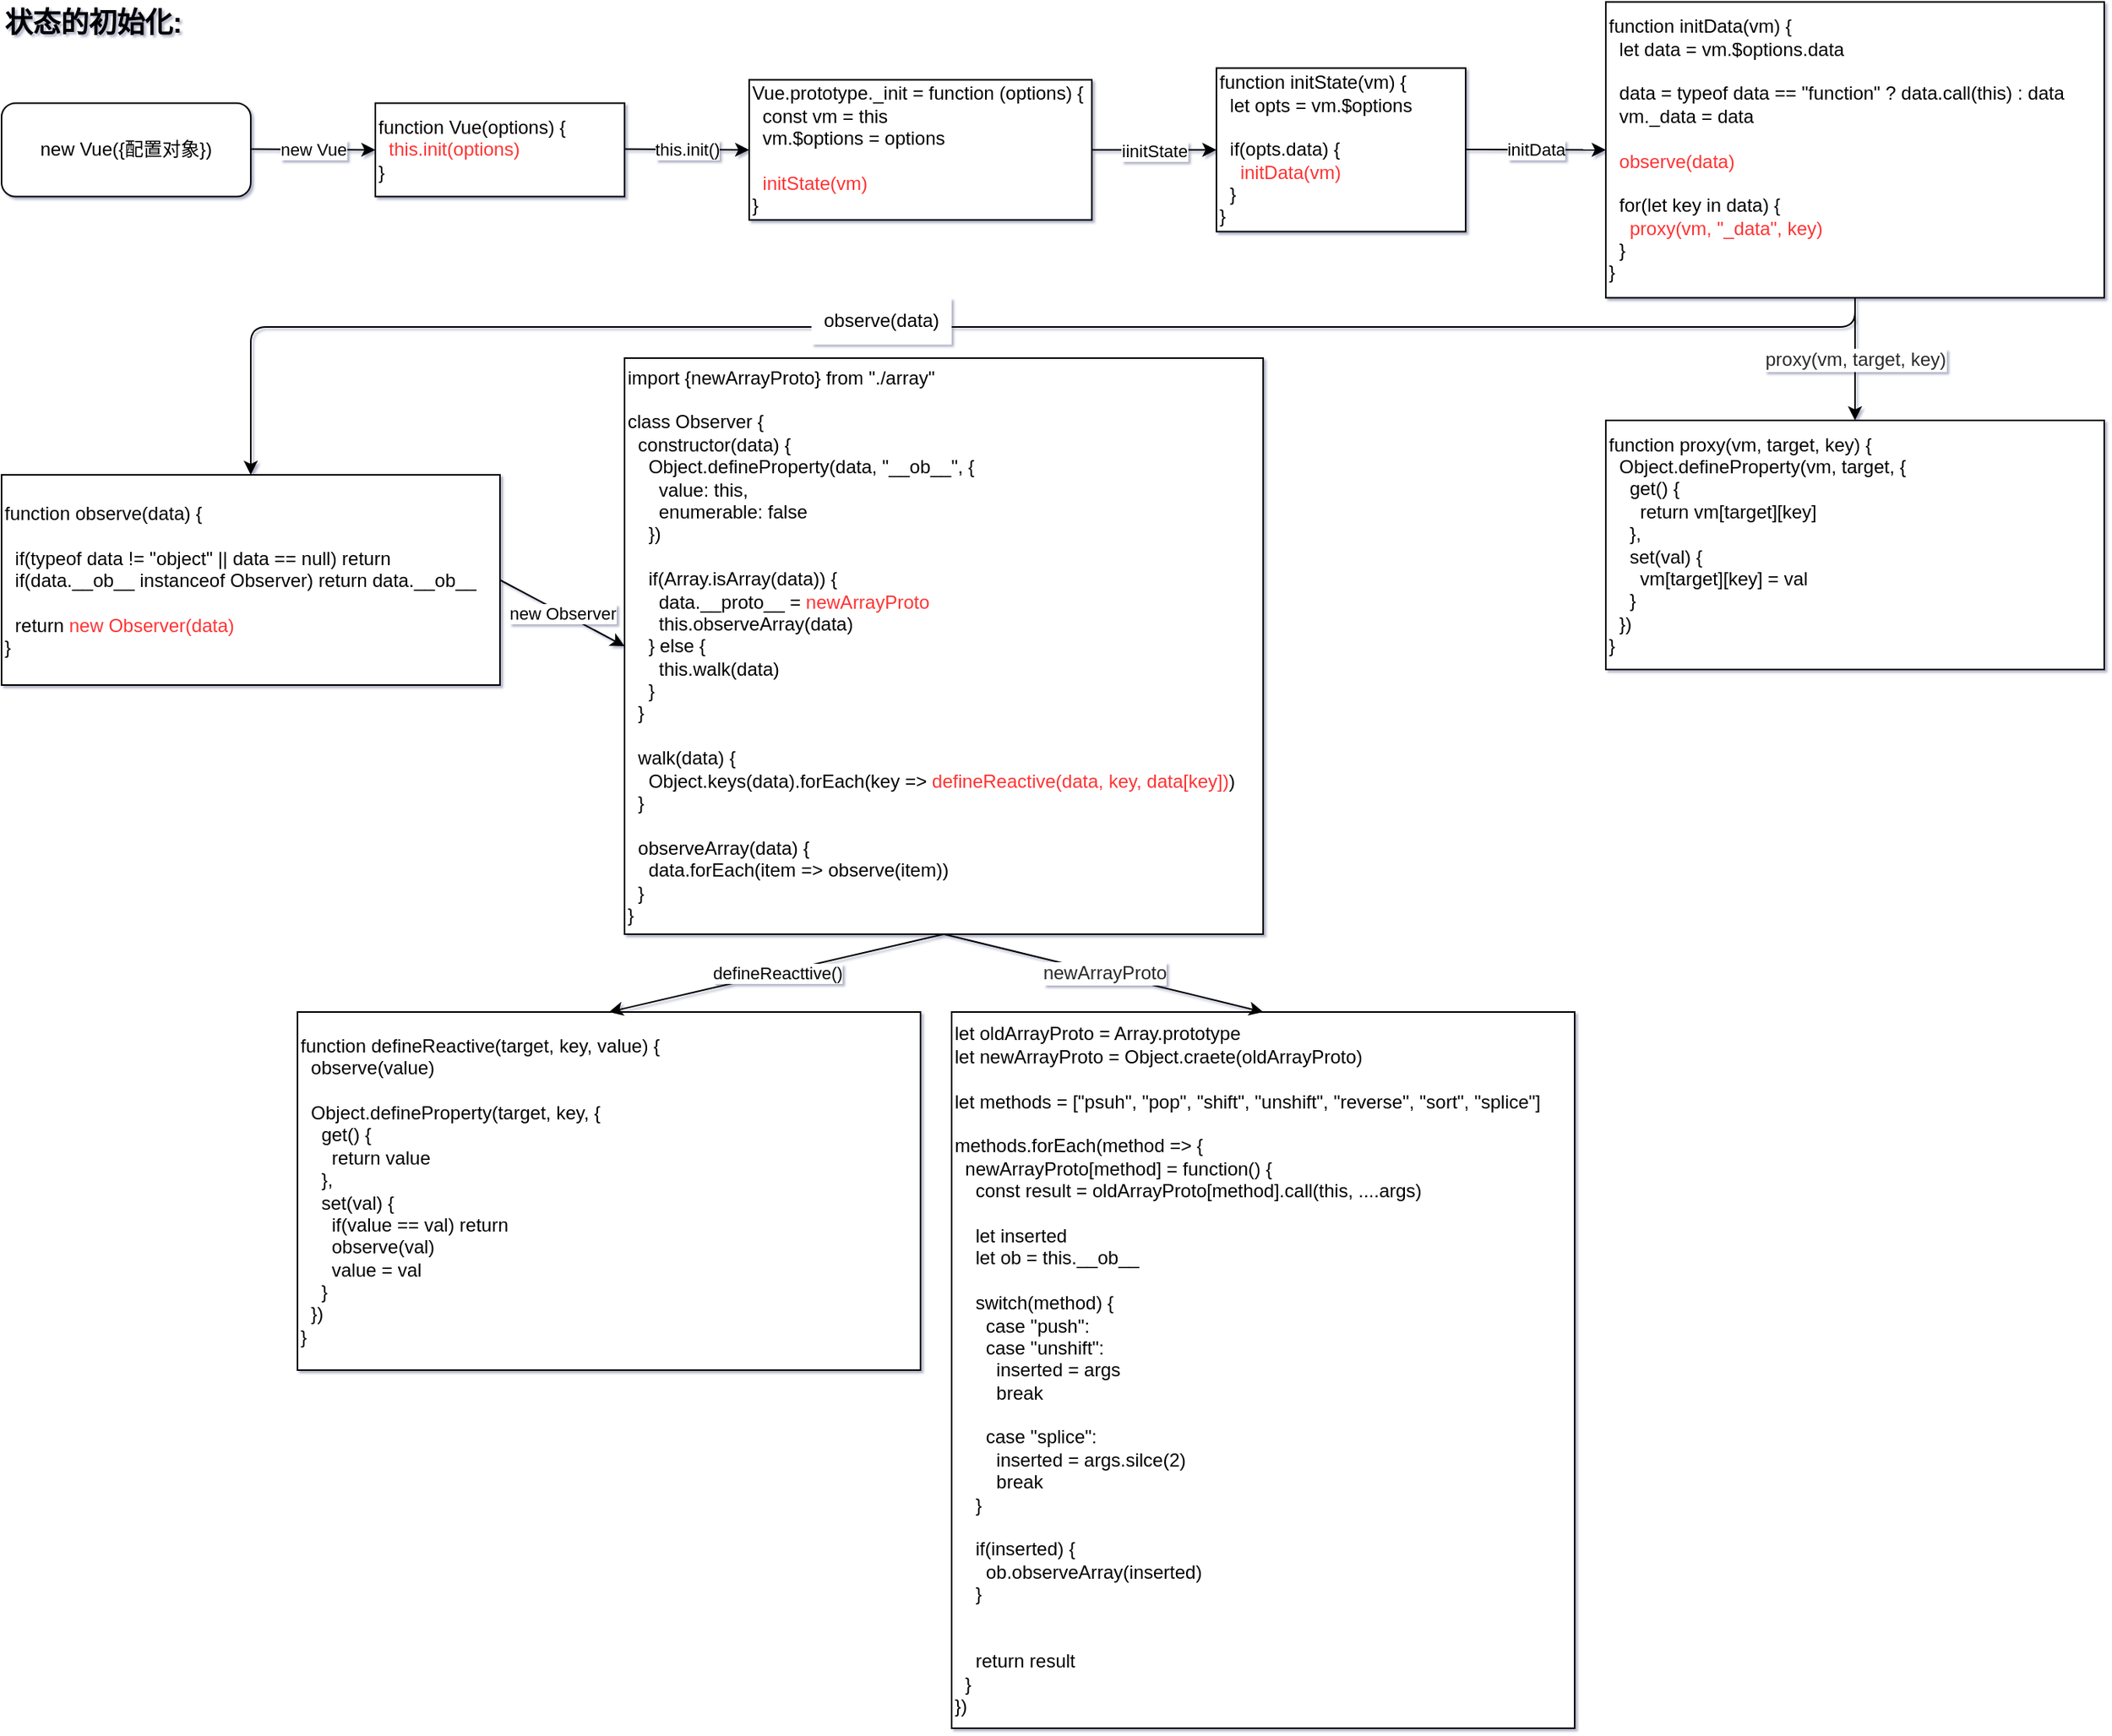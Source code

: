 <mxfile>
    <diagram id="aiLTUhy09iC4uu08oWjW" name="Data初始化流程">
        <mxGraphModel dx="635" dy="574" grid="1" gridSize="10" guides="1" tooltips="1" connect="1" arrows="1" fold="1" page="1" pageScale="1" pageWidth="850" pageHeight="1100" background="none" math="0" shadow="1">
            <root>
                <mxCell id="0"/>
                <mxCell id="1" parent="0"/>
                <mxCell id="2" value="new Vue({配置对象})" style="rounded=1;whiteSpace=wrap;html=1;" parent="1" vertex="1">
                    <mxGeometry x="40" y="116.25" width="160" height="60" as="geometry"/>
                </mxCell>
                <mxCell id="4" value="function Vue(options) {&lt;br&gt;&amp;nbsp; &lt;font color=&quot;#ff3333&quot;&gt;this.init(options)&lt;/font&gt;&lt;br&gt;}" style="rounded=0;whiteSpace=wrap;html=1;align=left;" parent="1" vertex="1">
                    <mxGeometry x="280" y="116.25" width="160" height="60" as="geometry"/>
                </mxCell>
                <mxCell id="7" value="Vue.prototype._init = function (options) {&lt;br&gt;&amp;nbsp; const vm = this&lt;br&gt;&amp;nbsp; vm.$options = options&lt;br&gt;&lt;br&gt;&amp;nbsp; &lt;font color=&quot;#ff3333&quot;&gt;initState(vm)&lt;/font&gt;&lt;br&gt;}" style="rounded=0;whiteSpace=wrap;html=1;align=left;" parent="1" vertex="1">
                    <mxGeometry x="520" y="101.25" width="220" height="90" as="geometry"/>
                </mxCell>
                <mxCell id="11" value="" style="endArrow=classic;html=1;" parent="1" edge="1">
                    <mxGeometry relative="1" as="geometry">
                        <mxPoint x="200" y="145.75" as="sourcePoint"/>
                        <mxPoint x="280" y="146.25" as="targetPoint"/>
                    </mxGeometry>
                </mxCell>
                <mxCell id="12" value="new Vue" style="edgeLabel;resizable=0;html=1;align=center;verticalAlign=middle;" parent="11" connectable="0" vertex="1">
                    <mxGeometry relative="1" as="geometry"/>
                </mxCell>
                <mxCell id="13" value="" style="endArrow=classic;html=1;" parent="1" edge="1">
                    <mxGeometry relative="1" as="geometry">
                        <mxPoint x="440" y="145.75" as="sourcePoint"/>
                        <mxPoint x="520" y="146.25" as="targetPoint"/>
                    </mxGeometry>
                </mxCell>
                <mxCell id="14" value="this.init()" style="edgeLabel;resizable=0;html=1;align=center;verticalAlign=middle;" parent="13" connectable="0" vertex="1">
                    <mxGeometry relative="1" as="geometry"/>
                </mxCell>
                <mxCell id="15" value="" style="endArrow=classic;html=1;exitX=1;exitY=0.5;exitDx=0;exitDy=0;entryX=0;entryY=0.5;entryDx=0;entryDy=0;" parent="1" source="7" target="17" edge="1">
                    <mxGeometry relative="1" as="geometry">
                        <mxPoint x="750" y="146" as="sourcePoint"/>
                        <mxPoint x="800" y="146.25" as="targetPoint"/>
                    </mxGeometry>
                </mxCell>
                <mxCell id="16" value="iinitState" style="edgeLabel;resizable=0;html=1;align=center;verticalAlign=middle;" parent="15" connectable="0" vertex="1">
                    <mxGeometry relative="1" as="geometry"/>
                </mxCell>
                <mxCell id="17" value="function initState(vm) {&lt;br&gt;&amp;nbsp; let opts = vm.$options&lt;br&gt;&lt;br&gt;&amp;nbsp; if(opts.data) {&lt;br&gt;&amp;nbsp; &amp;nbsp; &lt;font color=&quot;#ff3333&quot;&gt;initData(vm)&lt;/font&gt;&lt;br&gt;&amp;nbsp; }&lt;br&gt;}" style="rounded=0;whiteSpace=wrap;html=1;align=left;" parent="1" vertex="1">
                    <mxGeometry x="820" y="93.75" width="160" height="105" as="geometry"/>
                </mxCell>
                <mxCell id="18" value="" style="endArrow=classic;html=1;entryX=0;entryY=0.5;entryDx=0;entryDy=0;" parent="1" target="20" edge="1">
                    <mxGeometry relative="1" as="geometry">
                        <mxPoint x="980" y="146" as="sourcePoint"/>
                        <mxPoint x="1040" y="146.25" as="targetPoint"/>
                    </mxGeometry>
                </mxCell>
                <mxCell id="19" value="initData" style="edgeLabel;resizable=0;html=1;align=center;verticalAlign=middle;" parent="18" connectable="0" vertex="1">
                    <mxGeometry relative="1" as="geometry"/>
                </mxCell>
                <mxCell id="20" value="function initData(vm) {&lt;br&gt;&amp;nbsp; let data = vm.$options.data&lt;br&gt;&lt;br&gt;&amp;nbsp; data = typeof data == &quot;function&quot; ? data.call(this) : data&lt;br&gt;&amp;nbsp; vm._data = data&lt;br&gt;&lt;br&gt;&amp;nbsp; &lt;font color=&quot;#ff3333&quot;&gt;observe(data)&lt;/font&gt;&lt;br&gt;&lt;br&gt;&amp;nbsp; for(let key in data) {&lt;br&gt;&amp;nbsp; &amp;nbsp; &lt;font color=&quot;#ff3333&quot;&gt;proxy(vm, &quot;_data&quot;, key)&lt;/font&gt;&lt;br&gt;&amp;nbsp; }&lt;br&gt;}" style="rounded=0;whiteSpace=wrap;html=1;align=left;" parent="1" vertex="1">
                    <mxGeometry x="1070" y="51.25" width="320" height="190" as="geometry"/>
                </mxCell>
                <mxCell id="21" value="&lt;b&gt;&lt;font style=&quot;font-size: 18px&quot;&gt;状态的初始化:&amp;nbsp;&lt;/font&gt;&lt;/b&gt;" style="text;html=1;strokeColor=none;fillColor=none;align=left;verticalAlign=middle;whiteSpace=wrap;rounded=0;" parent="1" vertex="1">
                    <mxGeometry x="40" y="50" width="500" height="30" as="geometry"/>
                </mxCell>
                <mxCell id="22" value="" style="edgeStyle=segmentEdgeStyle;endArrow=classic;html=1;fontSize=18;entryX=0.5;entryY=0;entryDx=0;entryDy=0;startArrow=none;exitX=0.5;exitY=1;exitDx=0;exitDy=0;" parent="1" source="20" target="24" edge="1">
                    <mxGeometry width="50" height="50" relative="1" as="geometry">
                        <mxPoint x="1110" y="310" as="sourcePoint"/>
                        <mxPoint x="180" y="329" as="targetPoint"/>
                        <Array as="points">
                            <mxPoint x="1230" y="260"/>
                            <mxPoint x="200" y="260"/>
                        </Array>
                    </mxGeometry>
                </mxCell>
                <mxCell id="24" value="function observe(data) {&lt;br&gt;&lt;br&gt;&amp;nbsp; if(typeof data != &quot;object&quot; || data == null) return&lt;br&gt;&amp;nbsp; if(data.__ob__ instanceof Observer) return data.__ob__&lt;br&gt;&lt;br&gt;&amp;nbsp; return &lt;font color=&quot;#ff3333&quot;&gt;new Observer(data)&lt;/font&gt;&lt;br&gt;}" style="rounded=0;whiteSpace=wrap;html=1;align=left;" parent="1" vertex="1">
                    <mxGeometry x="40" y="355" width="320" height="135" as="geometry"/>
                </mxCell>
                <mxCell id="26" value="import {newArrayProto} from &quot;./array&quot;&lt;br&gt;&lt;br&gt;class Observer {&lt;br&gt;&amp;nbsp; constructor(data) {&lt;br&gt;&amp;nbsp; &amp;nbsp; Object.defineProperty(data, &quot;__ob__&quot;, {&lt;br&gt;&amp;nbsp; &amp;nbsp; &amp;nbsp; value: this,&lt;br&gt;&amp;nbsp; &amp;nbsp; &amp;nbsp; enumerable: false&lt;br&gt;&amp;nbsp; &amp;nbsp; })&lt;br&gt;&lt;br&gt;&amp;nbsp; &amp;nbsp; if(Array.isArray(data)) {&lt;br&gt;&amp;nbsp; &amp;nbsp; &amp;nbsp; data.__proto__ = &lt;font color=&quot;#ff3333&quot;&gt;newArrayProto&lt;/font&gt;&lt;br&gt;&amp;nbsp; &amp;nbsp; &amp;nbsp; this.observeArray(data)&lt;br&gt;&amp;nbsp; &amp;nbsp; } else {&lt;br&gt;&amp;nbsp; &amp;nbsp; &amp;nbsp; this.walk(data)&lt;br&gt;&amp;nbsp; &amp;nbsp; }&lt;br&gt;&amp;nbsp; }&lt;br&gt;&lt;br&gt;&amp;nbsp; walk(data) {&lt;br&gt;&amp;nbsp; &amp;nbsp; Object.keys(data).forEach(key =&amp;gt; &lt;font color=&quot;#ff3333&quot;&gt;defineReactive(data, key, data[key])&lt;/font&gt;)&lt;br&gt;&amp;nbsp; }&lt;br&gt;&lt;br&gt;&amp;nbsp; observeArray(data) {&lt;br&gt;&amp;nbsp; &amp;nbsp; data.forEach(item =&amp;gt; observe(item))&lt;br&gt;&amp;nbsp; }&lt;br&gt;}" style="rounded=0;whiteSpace=wrap;html=1;align=left;fillColor=default;" parent="1" vertex="1">
                    <mxGeometry x="440" y="280" width="410" height="370" as="geometry"/>
                </mxCell>
                <mxCell id="29" value="function defineReactive(target, key, value) {&lt;br&gt;&amp;nbsp; observe(value)&lt;br&gt;&lt;br&gt;&amp;nbsp; Object.defineProperty(target, key, {&lt;br&gt;&amp;nbsp; &amp;nbsp; get() {&lt;br&gt;&amp;nbsp; &amp;nbsp; &amp;nbsp; return value&lt;br&gt;&amp;nbsp; &amp;nbsp; },&lt;br&gt;&amp;nbsp; &amp;nbsp; set(val) {&lt;br&gt;&amp;nbsp; &amp;nbsp; &amp;nbsp; if(value == val) return&lt;br&gt;&amp;nbsp; &amp;nbsp; &amp;nbsp; observe(val)&lt;br&gt;&amp;nbsp; &amp;nbsp; &amp;nbsp; value = val&lt;br&gt;&amp;nbsp; &amp;nbsp; }&lt;br&gt;&amp;nbsp; })&lt;br&gt;}" style="rounded=0;whiteSpace=wrap;html=1;align=left;" parent="1" vertex="1">
                    <mxGeometry x="230" y="700" width="400" height="230" as="geometry"/>
                </mxCell>
                <mxCell id="31" value="" style="endArrow=classic;html=1;entryX=0;entryY=0.5;entryDx=0;entryDy=0;exitX=1;exitY=0.5;exitDx=0;exitDy=0;" parent="1" source="24" target="26" edge="1">
                    <mxGeometry relative="1" as="geometry">
                        <mxPoint x="320" y="359.5" as="sourcePoint"/>
                        <mxPoint x="400" y="360" as="targetPoint"/>
                    </mxGeometry>
                </mxCell>
                <mxCell id="32" value="new Observer" style="edgeLabel;resizable=0;html=1;align=center;verticalAlign=middle;" parent="31" connectable="0" vertex="1">
                    <mxGeometry relative="1" as="geometry"/>
                </mxCell>
                <mxCell id="33" value="" style="endArrow=classic;html=1;entryX=0.5;entryY=0;entryDx=0;entryDy=0;exitX=0.5;exitY=1;exitDx=0;exitDy=0;" parent="1" source="26" target="29" edge="1">
                    <mxGeometry relative="1" as="geometry">
                        <mxPoint x="330" y="409.5" as="sourcePoint"/>
                        <mxPoint x="450" y="410" as="targetPoint"/>
                    </mxGeometry>
                </mxCell>
                <mxCell id="34" value="defineReacttive()" style="edgeLabel;resizable=0;html=1;align=center;verticalAlign=middle;" parent="33" connectable="0" vertex="1">
                    <mxGeometry relative="1" as="geometry"/>
                </mxCell>
                <mxCell id="39" value="&lt;font&gt;observe(data)&lt;/font&gt;" style="text;html=1;strokeColor=none;fillColor=#FFFFFF;align=center;verticalAlign=middle;whiteSpace=wrap;rounded=0;fontSize=12;fontColor=#000000;" parent="1" vertex="1">
                    <mxGeometry x="560" y="241.25" width="90" height="30" as="geometry"/>
                </mxCell>
                <mxCell id="47" value="function proxy(vm, target, key) {&lt;br&gt;&amp;nbsp; Object.defineProperty(vm, target, {&lt;br&gt;&amp;nbsp; &amp;nbsp; get() {&lt;br&gt;&amp;nbsp; &amp;nbsp; &amp;nbsp; return vm[target][key]&lt;br&gt;&amp;nbsp; &amp;nbsp; },&lt;br&gt;&amp;nbsp; &amp;nbsp; set(val) {&lt;br&gt;&amp;nbsp; &amp;nbsp; &amp;nbsp; vm[target][key] = val&lt;br&gt;&amp;nbsp; &amp;nbsp; }&lt;br&gt;&amp;nbsp; })&lt;br&gt;}" style="rounded=0;whiteSpace=wrap;html=1;align=left;" parent="1" vertex="1">
                    <mxGeometry x="1070" y="320" width="320" height="160" as="geometry"/>
                </mxCell>
                <mxCell id="53" value="" style="endArrow=classic;html=1;fontSize=12;fontColor=#F0F0F0;exitX=0.5;exitY=1;exitDx=0;exitDy=0;entryX=0.5;entryY=0;entryDx=0;entryDy=0;" parent="1" source="20" target="47" edge="1">
                    <mxGeometry relative="1" as="geometry">
                        <mxPoint x="1140" y="380" as="sourcePoint"/>
                        <mxPoint x="1240" y="380" as="targetPoint"/>
                    </mxGeometry>
                </mxCell>
                <mxCell id="54" value="proxy(vm, target, key)" style="edgeLabel;resizable=0;html=1;align=center;verticalAlign=middle;fontSize=12;fontColor=#2A2A2A;fillColor=#2A2A2A;" parent="53" connectable="0" vertex="1">
                    <mxGeometry relative="1" as="geometry"/>
                </mxCell>
                <mxCell id="55" value="let oldArrayProto = Array.prototype&lt;br&gt;let newArrayProto&amp;nbsp;= Object.craete(oldArrayProto)&lt;br&gt;&lt;br&gt;let methods = [&quot;psuh&quot;, &quot;pop&quot;, &quot;shift&quot;, &quot;unshift&quot;, &quot;reverse&quot;, &quot;sort&quot;, &quot;splice&quot;]&lt;br&gt;&lt;br&gt;methods.forEach(method =&amp;gt; {&lt;br&gt;&amp;nbsp; newArrayProto[method] = function() {&lt;br&gt;&amp;nbsp; &amp;nbsp; const result = oldArrayProto[method].call(this, ....args)&lt;br&gt;&lt;br&gt;&amp;nbsp; &amp;nbsp; let inserted&lt;br&gt;&amp;nbsp; &amp;nbsp; let ob = this.__ob__&lt;br&gt;&lt;br&gt;&amp;nbsp; &amp;nbsp; switch(method) {&lt;br&gt;&amp;nbsp; &amp;nbsp; &amp;nbsp; case &quot;push&quot;:&lt;br&gt;&amp;nbsp; &amp;nbsp; &amp;nbsp; case &quot;unshift&quot;:&lt;br&gt;&amp;nbsp; &amp;nbsp; &amp;nbsp; &amp;nbsp; inserted = args&lt;br&gt;&amp;nbsp; &amp;nbsp; &amp;nbsp; &amp;nbsp; break&lt;br&gt;&lt;br&gt;&amp;nbsp; &amp;nbsp; &amp;nbsp; case &quot;splice&quot;:&lt;br&gt;&amp;nbsp; &amp;nbsp; &amp;nbsp; &amp;nbsp; inserted = args.silce(2)&lt;br&gt;&amp;nbsp; &amp;nbsp; &amp;nbsp; &amp;nbsp; break&lt;br&gt;&amp;nbsp; &amp;nbsp; }&lt;br&gt;&lt;br&gt;&amp;nbsp; &amp;nbsp; if(inserted) {&lt;br&gt;&amp;nbsp; &amp;nbsp; &amp;nbsp; ob.observeArray(inserted)&lt;br&gt;&amp;nbsp; &amp;nbsp; }&lt;br&gt;&lt;br&gt;&lt;br&gt;&amp;nbsp; &amp;nbsp; return result&lt;br&gt;&amp;nbsp; }&lt;br&gt;})" style="rounded=0;whiteSpace=wrap;html=1;align=left;" parent="1" vertex="1">
                    <mxGeometry x="650" y="700" width="400" height="460" as="geometry"/>
                </mxCell>
                <mxCell id="56" value="" style="endArrow=classic;html=1;fontSize=12;fontColor=#F0F0F0;exitX=0.5;exitY=1;exitDx=0;exitDy=0;entryX=0.5;entryY=0;entryDx=0;entryDy=0;" parent="1" source="26" target="55" edge="1">
                    <mxGeometry relative="1" as="geometry">
                        <mxPoint x="660" y="500" as="sourcePoint"/>
                        <mxPoint x="760" y="500" as="targetPoint"/>
                    </mxGeometry>
                </mxCell>
                <mxCell id="57" value="newArrayProto" style="edgeLabel;resizable=0;html=1;align=center;verticalAlign=middle;fontSize=12;fontColor=#2A2A2A;fillColor=#2A2A2A;" parent="56" connectable="0" vertex="1">
                    <mxGeometry relative="1" as="geometry"/>
                </mxCell>
            </root>
        </mxGraphModel>
    </diagram>
    <diagram id="7B_wgFn5XF3hiG6GIuYG" name="编译模版流程">
        <mxGraphModel dx="673" dy="603" grid="1" gridSize="10" guides="1" tooltips="1" connect="1" arrows="1" fold="1" page="1" pageScale="1" pageWidth="850" pageHeight="1100" math="0" shadow="0">
            <root>
                <mxCell id="oSU4ebl8omuFCLq-56wC-0"/>
                <mxCell id="oSU4ebl8omuFCLq-56wC-1" parent="oSU4ebl8omuFCLq-56wC-0"/>
                <mxCell id="CJRd07-U2ldnxZ4XX4qS-0" value="Vue.prototype._init = function (options) {&lt;br&gt;&amp;nbsp; const vm = this&lt;br&gt;&amp;nbsp; vm.$options = options&lt;br&gt;&lt;br&gt;&amp;nbsp; initState(vm)&lt;br&gt;&lt;br&gt;&amp;nbsp; if(options.el) {&lt;br&gt;&amp;nbsp; &amp;nbsp; &lt;font color=&quot;#ff3333&quot;&gt;vm.$mount(options.el)&lt;/font&gt;&lt;br&gt;&amp;nbsp; }&amp;nbsp;&lt;br&gt;}" style="rounded=0;whiteSpace=wrap;html=1;fontSize=12;fontColor=#000000;fillColor=#FFFFFF;align=left;strokeColor=#2A2A2A;shadow=1;" parent="oSU4ebl8omuFCLq-56wC-1" vertex="1">
                    <mxGeometry x="40" y="40" width="240" height="160" as="geometry"/>
                </mxCell>
                <mxCell id="CJRd07-U2ldnxZ4XX4qS-1" value="" style="endArrow=classic;html=1;fontSize=12;fontColor=#F0F0F0;" parent="oSU4ebl8omuFCLq-56wC-1" edge="1">
                    <mxGeometry relative="1" as="geometry">
                        <mxPoint x="280" y="119.5" as="sourcePoint"/>
                        <mxPoint x="360" y="120" as="targetPoint"/>
                    </mxGeometry>
                </mxCell>
                <mxCell id="CJRd07-U2ldnxZ4XX4qS-2" value="$mount" style="edgeLabel;resizable=0;html=1;align=center;verticalAlign=middle;fontSize=12;fontColor=#2A2A2A;fillColor=#2A2A2A;" parent="CJRd07-U2ldnxZ4XX4qS-1" connectable="0" vertex="1">
                    <mxGeometry relative="1" as="geometry"/>
                </mxCell>
                <mxCell id="A547hgp6WAon28u8gTn7-0" value="Vue.prototype.$mount = function(el) {&lt;br&gt;&amp;nbsp; const vm = this&lt;br&gt;&amp;nbsp; el = document.querySelector(el)&lt;br&gt;&lt;br&gt;&amp;nbsp; let opts = vm.$options&lt;br&gt;&lt;br&gt;&amp;nbsp; if(!opts.render) {&lt;br&gt;&amp;nbsp; &amp;nbsp; let templte&lt;br&gt;&amp;nbsp; &amp;nbsp; if(!opts.template &amp;amp;&amp;amp; el) {&lt;br&gt;&amp;nbsp; &amp;nbsp; &amp;nbsp; template = el.outerHTML&lt;br&gt;&amp;nbsp; &amp;nbsp; } else {&lt;br&gt;&amp;nbsp; &amp;nbsp; &amp;nbsp; if(opts.template) template = opts.template&lt;br&gt;&amp;nbsp; &amp;nbsp; }&lt;br&gt;&lt;br&gt;&amp;nbsp; &amp;nbsp; if(template) {&lt;br&gt;&amp;nbsp; &amp;nbsp; &amp;nbsp; let render = &lt;font color=&quot;#ff3333&quot;&gt;compileToFunction(template)&lt;/font&gt;&lt;br&gt;&amp;nbsp; &amp;nbsp; &amp;nbsp; opts.render = render&lt;br&gt;&amp;nbsp; &amp;nbsp; }&lt;br&gt;&amp;nbsp; }&lt;br&gt;&lt;br&gt;&amp;nbsp; mountComponent(vm, el)&lt;br&gt;}&amp;nbsp;" style="rounded=0;whiteSpace=wrap;html=1;fontSize=12;fontColor=#2A2A2A;fillColor=#FFFFFF;align=left;shadow=1;" parent="oSU4ebl8omuFCLq-56wC-1" vertex="1">
                    <mxGeometry x="360" y="40" width="280" height="340" as="geometry"/>
                </mxCell>
                <mxCell id="A547hgp6WAon28u8gTn7-1" value="" style="endArrow=classic;html=1;fontSize=12;fontColor=#F0F0F0;" parent="oSU4ebl8omuFCLq-56wC-1" edge="1">
                    <mxGeometry relative="1" as="geometry">
                        <mxPoint x="640" y="119.5" as="sourcePoint"/>
                        <mxPoint x="800" y="120" as="targetPoint"/>
                    </mxGeometry>
                </mxCell>
                <mxCell id="A547hgp6WAon28u8gTn7-2" value="compileToFunction" style="edgeLabel;resizable=0;html=1;align=center;verticalAlign=middle;fontSize=12;fontColor=#2A2A2A;fillColor=#2A2A2A;" parent="A547hgp6WAon28u8gTn7-1" connectable="0" vertex="1">
                    <mxGeometry relative="1" as="geometry"/>
                </mxCell>
                <mxCell id="bWc0fk3kg7QQPpSkfR4b-5" value="&lt;font color=&quot;#2a2a2a&quot;&gt;codegen(ast)&lt;/font&gt;" style="edgeStyle=none;html=1;entryX=0.5;entryY=0;entryDx=0;entryDy=0;fontColor=#FF3333;" parent="oSU4ebl8omuFCLq-56wC-1" source="A547hgp6WAon28u8gTn7-3" target="bWc0fk3kg7QQPpSkfR4b-1" edge="1">
                    <mxGeometry relative="1" as="geometry"/>
                </mxCell>
                <mxCell id="A547hgp6WAon28u8gTn7-3" value="function compileToFunction(template) {&lt;br&gt;&amp;nbsp; let ast = &lt;font color=&quot;#ff3333&quot;&gt;parseHTML(template)&lt;br&gt;&lt;/font&gt;&lt;br&gt;&amp;nbsp; let code = &lt;font color=&quot;#ff3333&quot;&gt;codegen(ast)&lt;br&gt;&lt;/font&gt;&lt;br&gt;&amp;nbsp; code = `with(this){return ${code}}`&lt;br&gt;&amp;nbsp; let render = new Function(code)&lt;br&gt;&amp;nbsp; return render&lt;br&gt;}" style="rounded=0;whiteSpace=wrap;html=1;fontSize=12;fontColor=#2A2A2A;fillColor=#FFFFFF;align=left;shadow=1;" parent="oSU4ebl8omuFCLq-56wC-1" vertex="1">
                    <mxGeometry x="800" y="40" width="280" height="160" as="geometry"/>
                </mxCell>
                <mxCell id="A547hgp6WAon28u8gTn7-4" value="" style="endArrow=classic;html=1;fontSize=12;fontColor=#F0F0F0;entryX=-0.01;entryY=0.15;entryDx=0;entryDy=0;entryPerimeter=0;" parent="oSU4ebl8omuFCLq-56wC-1" target="S-bJzegvvN-t1hcHuzmx-0" edge="1">
                    <mxGeometry relative="1" as="geometry">
                        <mxPoint x="1080" y="120" as="sourcePoint"/>
                        <mxPoint x="1240" y="120.5" as="targetPoint"/>
                    </mxGeometry>
                </mxCell>
                <mxCell id="A547hgp6WAon28u8gTn7-5" value="paseHTML(template)" style="edgeLabel;resizable=0;html=1;align=center;verticalAlign=middle;fontSize=12;fontColor=#2A2A2A;fillColor=#2A2A2A;" parent="A547hgp6WAon28u8gTn7-4" connectable="0" vertex="1">
                    <mxGeometry relative="1" as="geometry"/>
                </mxCell>
                <mxCell id="S-bJzegvvN-t1hcHuzmx-21" style="edgeStyle=none;html=1;entryX=1;entryY=0;entryDx=0;entryDy=0;fontColor=#2A2A2A;" parent="oSU4ebl8omuFCLq-56wC-1" source="S-bJzegvvN-t1hcHuzmx-0" target="S-bJzegvvN-t1hcHuzmx-6" edge="1">
                    <mxGeometry relative="1" as="geometry"/>
                </mxCell>
                <mxCell id="S-bJzegvvN-t1hcHuzmx-25" value="advance(len)" style="edgeLabel;html=1;align=center;verticalAlign=middle;resizable=0;points=[];fontColor=#2A2A2A;" parent="S-bJzegvvN-t1hcHuzmx-21" vertex="1" connectable="0">
                    <mxGeometry x="0.088" y="3" relative="1" as="geometry">
                        <mxPoint as="offset"/>
                    </mxGeometry>
                </mxCell>
                <mxCell id="S-bJzegvvN-t1hcHuzmx-22" style="edgeStyle=none;html=1;entryX=0.5;entryY=0;entryDx=0;entryDy=0;fontColor=#2A2A2A;" parent="oSU4ebl8omuFCLq-56wC-1" source="S-bJzegvvN-t1hcHuzmx-0" target="S-bJzegvvN-t1hcHuzmx-11" edge="1">
                    <mxGeometry relative="1" as="geometry"/>
                </mxCell>
                <mxCell id="S-bJzegvvN-t1hcHuzmx-26" value="createASTElement(tag, attrs)" style="edgeLabel;html=1;align=center;verticalAlign=middle;resizable=0;points=[];fontColor=#2A2A2A;" parent="S-bJzegvvN-t1hcHuzmx-22" vertex="1" connectable="0">
                    <mxGeometry x="-0.081" y="2" relative="1" as="geometry">
                        <mxPoint as="offset"/>
                    </mxGeometry>
                </mxCell>
                <mxCell id="S-bJzegvvN-t1hcHuzmx-23" style="edgeStyle=none;html=1;entryX=0.5;entryY=0;entryDx=0;entryDy=0;fontColor=#2A2A2A;" parent="oSU4ebl8omuFCLq-56wC-1" source="S-bJzegvvN-t1hcHuzmx-0" target="S-bJzegvvN-t1hcHuzmx-14" edge="1">
                    <mxGeometry relative="1" as="geometry"/>
                </mxCell>
                <mxCell id="S-bJzegvvN-t1hcHuzmx-27" value="handleStart(tag, attrs)" style="edgeLabel;html=1;align=center;verticalAlign=middle;resizable=0;points=[];fontColor=#2A2A2A;" parent="S-bJzegvvN-t1hcHuzmx-23" vertex="1" connectable="0">
                    <mxGeometry x="-0.061" y="3" relative="1" as="geometry">
                        <mxPoint as="offset"/>
                    </mxGeometry>
                </mxCell>
                <mxCell id="S-bJzegvvN-t1hcHuzmx-24" style="edgeStyle=none;html=1;entryX=0.5;entryY=0;entryDx=0;entryDy=0;fontColor=#2A2A2A;" parent="oSU4ebl8omuFCLq-56wC-1" source="S-bJzegvvN-t1hcHuzmx-0" target="S-bJzegvvN-t1hcHuzmx-19" edge="1">
                    <mxGeometry relative="1" as="geometry"/>
                </mxCell>
                <mxCell id="S-bJzegvvN-t1hcHuzmx-28" value="handleText(txt)" style="edgeLabel;html=1;align=center;verticalAlign=middle;resizable=0;points=[];fontColor=#2A2A2A;" parent="S-bJzegvvN-t1hcHuzmx-24" vertex="1" connectable="0">
                    <mxGeometry x="0.439" y="2" relative="1" as="geometry">
                        <mxPoint x="12" y="9" as="offset"/>
                    </mxGeometry>
                </mxCell>
                <mxCell id="S-bJzegvvN-t1hcHuzmx-29" style="edgeStyle=none;html=1;entryX=0.5;entryY=0;entryDx=0;entryDy=0;fontColor=#2A2A2A;" parent="oSU4ebl8omuFCLq-56wC-1" source="S-bJzegvvN-t1hcHuzmx-0" target="S-bJzegvvN-t1hcHuzmx-18" edge="1">
                    <mxGeometry relative="1" as="geometry"/>
                </mxCell>
                <mxCell id="S-bJzegvvN-t1hcHuzmx-30" value="handleEnd(tag)" style="edgeLabel;html=1;align=center;verticalAlign=middle;resizable=0;points=[];fontColor=#2A2A2A;" parent="S-bJzegvvN-t1hcHuzmx-29" vertex="1" connectable="0">
                    <mxGeometry x="0.66" y="3" relative="1" as="geometry">
                        <mxPoint x="-1" as="offset"/>
                    </mxGeometry>
                </mxCell>
                <mxCell id="S-bJzegvvN-t1hcHuzmx-0" value="function parseHTML(template) {&lt;br&gt;&lt;br&gt;&amp;nbsp; const ELEMENT_TYPE = 1&lt;br&gt;&amp;nbsp; const TEXT_TYPE = 3&lt;br&gt;&amp;nbsp; const stack = []&lt;br&gt;&amp;nbsp; let currentParent = null&lt;br&gt;&amp;nbsp; let root = null&lt;br&gt;&lt;br&gt;&amp;nbsp; while(html) {&lt;br&gt;&amp;nbsp; &amp;nbsp; let textEnd = html.indexOf(&quot;&amp;lt;&quot;)&lt;br&gt;&amp;nbsp; &amp;nbsp; if(textEnd ==0) {&lt;br&gt;&amp;nbsp; &amp;nbsp; &amp;nbsp; const startTagMatch = &lt;font color=&quot;#ff3333&quot;&gt;parseStartTag()&lt;/font&gt;&lt;br&gt;&amp;nbsp; &amp;nbsp; &amp;nbsp; if(startTagMatch) {&lt;br&gt;&amp;nbsp; &amp;nbsp; &amp;nbsp; &amp;nbsp;&lt;font color=&quot;#ff3333&quot;&gt;handleStart(startTagMatch.tagName, startTagMatch.attrs)&lt;/font&gt;&lt;br&gt;&amp;nbsp; &amp;nbsp; &amp;nbsp; &amp;nbsp; continue&lt;br&gt;&amp;nbsp; &amp;nbsp; &amp;nbsp; }&lt;br&gt;&lt;br&gt;&amp;nbsp; &amp;nbsp; &amp;nbsp; let endTagMatch = html.match(endTag)&lt;br&gt;&amp;nbsp; &amp;nbsp; &amp;nbsp; if(endTagMatch) {&lt;br&gt;&amp;nbsp; &amp;nbsp; &amp;nbsp; &amp;nbsp; &lt;font color=&quot;#ff3333&quot;&gt;advance(endTagMatch[0].length)&lt;/font&gt;&lt;br&gt;&amp;nbsp; &amp;nbsp; &amp;nbsp; &amp;nbsp; &lt;font color=&quot;#ff3333&quot;&gt;handleEnd(endTagMatch[1])&lt;/font&gt;&lt;br&gt;&amp;nbsp; &amp;nbsp; &amp;nbsp; &amp;nbsp; continue&lt;br&gt;&amp;nbsp; &amp;nbsp; &amp;nbsp; }&lt;br&gt;&amp;nbsp; &amp;nbsp; }&lt;br&gt;&lt;br&gt;&amp;nbsp; &amp;nbsp; if(textEnd &amp;gt; 0) {&lt;br&gt;&amp;nbsp; &amp;nbsp; &amp;nbsp; let text = html.substring(0, textEnd)&lt;br&gt;&amp;nbsp; &amp;nbsp; &amp;nbsp; if(text) {&lt;br&gt;&amp;nbsp; &amp;nbsp; &amp;nbsp; &amp;nbsp; &lt;font color=&quot;#ff3333&quot;&gt;handleText(text)&lt;/font&gt;&lt;br&gt;&amp;nbsp; &amp;nbsp; &amp;nbsp; &amp;nbsp; advance(text.length)&lt;br&gt;&amp;nbsp; &amp;nbsp; &amp;nbsp; }&lt;br&gt;&amp;nbsp; &amp;nbsp; }&lt;br&gt;&amp;nbsp; }&lt;br&gt;&lt;br&gt;&amp;nbsp; return root&lt;br&gt;}" style="rounded=0;whiteSpace=wrap;html=1;fontSize=12;fontColor=#2A2A2A;fillColor=#FFFFFF;align=left;shadow=1;" parent="oSU4ebl8omuFCLq-56wC-1" vertex="1">
                    <mxGeometry x="1530" y="40" width="340" height="530" as="geometry"/>
                </mxCell>
                <mxCell id="S-bJzegvvN-t1hcHuzmx-2" value="" style="endArrow=classic;html=1;fontSize=12;fontColor=#F0F0F0;" parent="oSU4ebl8omuFCLq-56wC-1" edge="1">
                    <mxGeometry relative="1" as="geometry">
                        <mxPoint x="1870" y="119.5" as="sourcePoint"/>
                        <mxPoint x="1990" y="120" as="targetPoint"/>
                    </mxGeometry>
                </mxCell>
                <mxCell id="S-bJzegvvN-t1hcHuzmx-3" value="parseStartTag()" style="edgeLabel;resizable=0;html=1;align=center;verticalAlign=middle;fontSize=12;fontColor=#2A2A2A;fillColor=#2A2A2A;" parent="S-bJzegvvN-t1hcHuzmx-2" connectable="0" vertex="1">
                    <mxGeometry relative="1" as="geometry"/>
                </mxCell>
                <mxCell id="S-bJzegvvN-t1hcHuzmx-4" value="function parseStartTag() {&lt;br&gt;&amp;nbsp; const start = html.match(startTagOpen)&lt;br&gt;&amp;nbsp; if(start) {&lt;br&gt;&amp;nbsp; &amp;nbsp; const match = {&lt;br&gt;&amp;nbsp; &amp;nbsp; &amp;nbsp; tagName = start[1]&lt;br&gt;&amp;nbsp; &amp;nbsp; &amp;nbsp; attrs: []&lt;br&gt;&amp;nbsp; &amp;nbsp; }&lt;br&gt;&lt;br&gt;&amp;nbsp; &amp;nbsp; advance(start[0].length)&lt;br&gt;&amp;nbsp; &amp;nbsp; let attr&lt;br&gt;&amp;nbsp; &amp;nbsp; let end&lt;br&gt;&lt;br&gt;&amp;nbsp; &amp;nbsp; whild(!(end = html.match(startTagClose)) &amp;amp;&amp;amp; (attr = html.match(attrbute))) {&lt;br&gt;&amp;nbsp; &amp;nbsp; &amp;nbsp; advance(attr[0].length)&lt;br&gt;&amp;nbsp; &amp;nbsp; &amp;nbsp; match.attrs.push({&lt;br&gt;&amp;nbsp; &amp;nbsp; &amp;nbsp; &amp;nbsp; name: attr[1],&lt;br&gt;&amp;nbsp; &amp;nbsp; &amp;nbsp; &amp;nbsp; value: attr[3] || attr[4] || attr[5] || true&lt;br&gt;&amp;nbsp; &amp;nbsp; &amp;nbsp; })&lt;br&gt;&amp;nbsp; &amp;nbsp; }&lt;br&gt;&lt;br&gt;&amp;nbsp; &amp;nbsp; if(end) advance(end[0].length)&lt;br&gt;&amp;nbsp; &amp;nbsp; return match&lt;br&gt;&amp;nbsp; }&lt;br&gt;&lt;br&gt;&amp;nbsp; return false&lt;br&gt;}" style="rounded=0;whiteSpace=wrap;html=1;fontSize=12;fontColor=#2A2A2A;fillColor=#FFFFFF;align=left;shadow=1;" parent="oSU4ebl8omuFCLq-56wC-1" vertex="1">
                    <mxGeometry x="1990" y="40" width="440" height="390" as="geometry"/>
                </mxCell>
                <mxCell id="S-bJzegvvN-t1hcHuzmx-6" value="function advance(len) {&lt;br&gt;&amp;nbsp; html = html.substring(len)&lt;br&gt;}" style="rounded=0;whiteSpace=wrap;html=1;fontSize=12;fontColor=#2A2A2A;fillColor=#FFFFFF;align=left;shadow=1;" parent="oSU4ebl8omuFCLq-56wC-1" vertex="1">
                    <mxGeometry x="1270" y="620" width="170" height="80" as="geometry"/>
                </mxCell>
                <mxCell id="S-bJzegvvN-t1hcHuzmx-11" value="function createASTElement(tag, attrs) {&lt;br&gt;&amp;nbsp; return {&lt;br&gt;&amp;nbsp; &amp;nbsp; tag,&lt;br&gt;&amp;nbsp; &amp;nbsp; attrs,&lt;br&gt;&amp;nbsp; &amp;nbsp; type: ELEMENT_TYPE,&lt;br&gt;&amp;nbsp; &amp;nbsp; parent: null.&lt;br&gt;&amp;nbsp; &amp;nbsp; children: []&lt;br&gt;&amp;nbsp; }&lt;br&gt;}" style="rounded=0;whiteSpace=wrap;html=1;fontSize=12;fontColor=#2A2A2A;fillColor=#FFFFFF;align=left;shadow=1;" parent="oSU4ebl8omuFCLq-56wC-1" vertex="1">
                    <mxGeometry x="1460" y="620" width="230" height="150" as="geometry"/>
                </mxCell>
                <mxCell id="S-bJzegvvN-t1hcHuzmx-14" value="function handleStart(tag, attrs) {&lt;br&gt;&amp;nbsp; let node = &lt;font color=&quot;#ff3333&quot;&gt;createASTElement(tag, attrs)&lt;/font&gt;&lt;br&gt;&amp;nbsp; if(!root) {&lt;br&gt;&amp;nbsp; &amp;nbsp; root = node&lt;br&gt;&amp;nbsp; }&lt;br&gt;&lt;br&gt;&amp;nbsp; if(currentParent) {&lt;br&gt;&amp;nbsp; &amp;nbsp; node.parent = currentParent&lt;br&gt;&amp;nbsp; &amp;nbsp; currentParent.children.push(node)&lt;br&gt;&amp;nbsp; }&lt;br&gt;&lt;br&gt;&amp;nbsp; stack.push(node)&lt;br&gt;&amp;nbsp; currentParent = node&lt;br&gt;}" style="rounded=0;whiteSpace=wrap;html=1;fontSize=12;fontColor=#2A2A2A;fillColor=#FFFFFF;align=left;shadow=1;" parent="oSU4ebl8omuFCLq-56wC-1" vertex="1">
                    <mxGeometry x="1710" y="620" width="230" height="220" as="geometry"/>
                </mxCell>
                <mxCell id="S-bJzegvvN-t1hcHuzmx-18" value="function handleEnd(tag) {&lt;br&gt;&amp;nbsp; stack.pop()&lt;br&gt;&amp;nbsp; currentParent = stack[stack.length - 1]&lt;br&gt;}" style="rounded=0;whiteSpace=wrap;html=1;fontSize=12;fontColor=#2A2A2A;fillColor=#FFFFFF;align=left;shadow=1;" parent="oSU4ebl8omuFCLq-56wC-1" vertex="1">
                    <mxGeometry x="2210" y="620" width="220" height="110" as="geometry"/>
                </mxCell>
                <mxCell id="S-bJzegvvN-t1hcHuzmx-19" value="function handleText(txt) {&lt;br&gt;&amp;nbsp; txt = txt.replace(/\s/g, &quot;&quot;)&lt;br&gt;&amp;nbsp; txt &amp;amp;&amp;amp; currentParent.chidren.push({&lt;br&gt;&amp;nbsp; &amp;nbsp; type: TEXT_TYPE&lt;br&gt;&amp;nbsp; &amp;nbsp; text: txt,&lt;br&gt;&amp;nbsp; &amp;nbsp; parent: currentParent&lt;br&gt;&amp;nbsp; })&lt;br&gt;}" style="rounded=0;whiteSpace=wrap;html=1;fontSize=12;fontColor=#2A2A2A;fillColor=#FFFFFF;align=left;shadow=1;" parent="oSU4ebl8omuFCLq-56wC-1" vertex="1">
                    <mxGeometry x="1960" y="620" width="230" height="140" as="geometry"/>
                </mxCell>
                <mxCell id="bWc0fk3kg7QQPpSkfR4b-6" value="genChildren(children)" style="edgeStyle=none;html=1;entryX=0.5;entryY=0;entryDx=0;entryDy=0;fontColor=#2A2A2A;" parent="oSU4ebl8omuFCLq-56wC-1" source="bWc0fk3kg7QQPpSkfR4b-1" target="bWc0fk3kg7QQPpSkfR4b-3" edge="1">
                    <mxGeometry relative="1" as="geometry"/>
                </mxCell>
                <mxCell id="bWc0fk3kg7QQPpSkfR4b-7" value="genProps(attrs)" style="edgeStyle=none;html=1;entryX=0.5;entryY=0;entryDx=0;entryDy=0;fontColor=#2A2A2A;" parent="oSU4ebl8omuFCLq-56wC-1" source="bWc0fk3kg7QQPpSkfR4b-1" target="bWc0fk3kg7QQPpSkfR4b-2" edge="1">
                    <mxGeometry relative="1" as="geometry"/>
                </mxCell>
                <mxCell id="bWc0fk3kg7QQPpSkfR4b-1" value="function codegen(ast) {&lt;br&gt;&amp;nbsp; let code&lt;br&gt;&amp;nbsp; let children = &lt;font color=&quot;#ff3333&quot;&gt;genChildren(ast.children)&lt;/font&gt;&lt;br&gt;&lt;br&gt;&amp;nbsp; code = `_c('${ast.tag}', ${ast.attrs.length &amp;gt; 0 ? &lt;font color=&quot;#ff3333&quot;&gt;genProps(ast.attrs)&lt;/font&gt;: null}${ast.children ? `,${children}` : &quot;&quot;})`&lt;br&gt;&amp;nbsp; return code&lt;br&gt;}" style="rounded=0;whiteSpace=wrap;html=1;fontSize=12;fontColor=#2A2A2A;fillColor=#FFFFFF;align=left;shadow=1;" parent="oSU4ebl8omuFCLq-56wC-1" vertex="1">
                    <mxGeometry x="800" y="240" width="580" height="160" as="geometry"/>
                </mxCell>
                <mxCell id="bWc0fk3kg7QQPpSkfR4b-2" value="&lt;div&gt;function genProps(attrs) {&lt;/div&gt;&lt;div&gt;&lt;span&gt;&amp;nbsp; let str = &quot;&quot;&lt;/span&gt;&lt;br&gt;&lt;/div&gt;&lt;div&gt;&amp;nbsp; for(let i = 0; i &amp;lt; attrs.length; i++) {&lt;/div&gt;&lt;div&gt;&amp;nbsp; &amp;nbsp; let attr = attrs[i]&lt;/div&gt;&lt;div&gt;&lt;br&gt;&lt;/div&gt;&lt;div&gt;&amp;nbsp; &amp;nbsp; if(attr.name == &quot;style&quot;) {&lt;/div&gt;&lt;div&gt;&lt;span&gt;&amp;nbsp; &amp;nbsp; &amp;nbsp; let obj = {}&lt;/span&gt;&lt;br&gt;&lt;/div&gt;&lt;div&gt;&lt;span&gt;&amp;nbsp; &amp;nbsp; &amp;nbsp;attr.value.split(&quot;;&quot;).forEach(item =&amp;gt; {&lt;/span&gt;&lt;br&gt;&lt;/div&gt;&lt;div&gt;&lt;span&gt;&amp;nbsp; &amp;nbsp; &amp;nbsp; &amp;nbsp; let [key, value] = item.split(&quot;:&quot;)&lt;/span&gt;&lt;br&gt;&lt;/div&gt;&lt;div&gt;&amp;nbsp; &amp;nbsp; &amp;nbsp; &amp;nbsp;&lt;/div&gt;&lt;div&gt;&amp;nbsp; &amp;nbsp; &amp;nbsp; &amp;nbsp; &amp;nbsp; if(key) {&lt;/div&gt;&lt;div&gt;&amp;nbsp; &amp;nbsp; &amp;nbsp; &amp;nbsp; &amp;nbsp; &amp;nbsp; key = key.trim()&lt;/div&gt;&lt;div&gt;&amp;nbsp; &amp;nbsp; &amp;nbsp; &amp;nbsp; &amp;nbsp; &amp;nbsp; value = value.trim()&lt;/div&gt;&lt;div&gt;&amp;nbsp; &amp;nbsp; &amp;nbsp; &amp;nbsp; &amp;nbsp; &amp;nbsp; obj[key] = value&lt;/div&gt;&lt;div&gt;&amp;nbsp; &amp;nbsp; &amp;nbsp; &amp;nbsp; &amp;nbsp; }&lt;/div&gt;&lt;div&gt;&amp;nbsp; &amp;nbsp; &amp;nbsp; })&lt;/div&gt;&lt;div&gt;&lt;br&gt;&lt;/div&gt;&lt;div&gt;&amp;nbsp; &amp;nbsp; &amp;nbsp; attr.value = obj&lt;/div&gt;&lt;div&gt;&amp;nbsp; &amp;nbsp; }&lt;/div&gt;&lt;div&gt;&lt;br&gt;&lt;/div&gt;&lt;div&gt;&amp;nbsp; &amp;nbsp; str += `${attr.name}: ${JSON.stringify(attr.value)},`&lt;/div&gt;&lt;div&gt;&amp;nbsp; }&lt;/div&gt;&lt;div&gt;&lt;br&gt;&lt;/div&gt;&lt;div&gt;&lt;span&gt;&amp;nbsp; return `{${str.slice(0, -1)}}`&lt;/span&gt;&lt;/div&gt;&lt;div&gt;}&lt;/div&gt;" style="rounded=0;whiteSpace=wrap;html=1;fontSize=12;fontColor=#2A2A2A;fillColor=#FFFFFF;align=left;shadow=1;" parent="oSU4ebl8omuFCLq-56wC-1" vertex="1">
                    <mxGeometry x="940" y="470" width="300" height="370" as="geometry"/>
                </mxCell>
                <mxCell id="bWc0fk3kg7QQPpSkfR4b-8" value="gen(node)" style="edgeStyle=none;html=1;entryX=0.5;entryY=0;entryDx=0;entryDy=0;fontColor=#2A2A2A;" parent="oSU4ebl8omuFCLq-56wC-1" source="bWc0fk3kg7QQPpSkfR4b-3" target="bWc0fk3kg7QQPpSkfR4b-4" edge="1">
                    <mxGeometry relative="1" as="geometry"/>
                </mxCell>
                <mxCell id="bWc0fk3kg7QQPpSkfR4b-3" value="&lt;div&gt;function genChildren(children) {&lt;/div&gt;&lt;div&gt;&amp;nbsp; if(children) {&lt;/div&gt;&lt;div&gt;&amp;nbsp; &amp;nbsp; return children.map(child =&amp;gt; &lt;font color=&quot;#ff3333&quot;&gt;gen(child))&lt;/font&gt;.join(&quot;,&quot;)&lt;/div&gt;&lt;div&gt;&amp;nbsp; }&lt;/div&gt;&lt;div&gt;}&lt;/div&gt;" style="rounded=0;whiteSpace=wrap;html=1;fontSize=12;fontColor=#2A2A2A;fillColor=#FFFFFF;align=left;shadow=1;" parent="oSU4ebl8omuFCLq-56wC-1" vertex="1">
                    <mxGeometry x="560" y="470" width="360" height="100" as="geometry"/>
                </mxCell>
                <mxCell id="bWc0fk3kg7QQPpSkfR4b-4" value="&lt;div&gt;const defaultTagRE = /\{\{((?:.|\r?\n)+?)\}\}/g&lt;/div&gt;&lt;div&gt;function gen(node) {&lt;/div&gt;&lt;div&gt;&amp;nbsp;&amp;nbsp;&lt;/div&gt;&lt;div&gt;&lt;span&gt;&amp;nbsp; if(node.type == 1) {&lt;/span&gt;&lt;br&gt;&lt;/div&gt;&lt;div&gt;&amp;nbsp; &amp;nbsp; return codegen(node)&lt;/div&gt;&lt;div&gt;&lt;span&gt;&amp;nbsp; } else {&lt;/span&gt;&lt;br&gt;&lt;/div&gt;&lt;div&gt;&amp;nbsp; &amp;nbsp; let text = node.text&lt;/div&gt;&lt;div&gt;&amp;nbsp; &amp;nbsp;&amp;nbsp;&lt;/div&gt;&lt;div&gt;&amp;nbsp; &amp;nbsp; if(!defaultTagRE.test(text)) {&lt;/div&gt;&lt;div&gt;&amp;nbsp; &amp;nbsp;&lt;span&gt;&amp;nbsp; &amp;nbsp; &amp;nbsp; return `_v(${JSON.stringify(text)})`&lt;/span&gt;&lt;/div&gt;&lt;div&gt;&lt;span&gt;&amp;nbsp; &amp;nbsp; } else {&lt;/span&gt;&lt;br&gt;&lt;/div&gt;&lt;div&gt;&amp;nbsp; &amp;nbsp; &amp;nbsp;&lt;/div&gt;&lt;div&gt;&amp;nbsp; &amp;nbsp; &amp;nbsp; let tokens = []&lt;/div&gt;&lt;div&gt;&lt;span&gt;&amp;nbsp; &amp;nbsp; &amp;nbsp; let match = null&lt;/span&gt;&lt;br&gt;&lt;/div&gt;&lt;div&gt;&lt;br&gt;&lt;/div&gt;&lt;div&gt;&amp;nbsp; &amp;nbsp; &amp;nbsp; defaultTagRE.lastIndex = 0&lt;/div&gt;&lt;div&gt;&lt;span&gt;&amp;nbsp; &amp;nbsp; &amp;nbsp; let lastIndex = 0&lt;/span&gt;&lt;/div&gt;&lt;div&gt;&lt;span&gt;&amp;nbsp; &amp;nbsp; &amp;nbsp; while(match = defaultTagRE.exec(text)) {&lt;/span&gt;&lt;/div&gt;&lt;div&gt;&amp;nbsp; &amp;nbsp; &amp;nbsp; &amp;nbsp; let index = match.index&lt;/div&gt;&lt;div&gt;&lt;span&gt;&amp;nbsp; &amp;nbsp; &amp;nbsp; &amp;nbsp; if(index &amp;gt; lastIndex) {&lt;/span&gt;&lt;br&gt;&lt;/div&gt;&lt;div&gt;&lt;span&gt;&amp;nbsp; &amp;nbsp; &amp;nbsp; &amp;nbsp; &amp;nbsp; tokens.push(JSON.stringify(text.slice(lastIndex, index)))&lt;/span&gt;&lt;br&gt;&lt;/div&gt;&lt;div&gt;&amp;nbsp; &amp;nbsp; &amp;nbsp; &amp;nbsp; }&lt;/div&gt;&lt;div&gt;&lt;span&gt;&amp;nbsp; &amp;nbsp; &amp;nbsp; &amp;nbsp; tokens.push(`_s(${match[1]})`)&lt;/span&gt;&lt;br&gt;&lt;/div&gt;&lt;div&gt;&lt;span&gt;&amp;nbsp; &amp;nbsp; &amp;nbsp; &amp;nbsp; lastIndex = index + match[0].length&lt;/span&gt;&lt;br&gt;&lt;/div&gt;&lt;div&gt;&lt;span&gt;&amp;nbsp; &amp;nbsp; &amp;nbsp; }&lt;/span&gt;&lt;br&gt;&lt;/div&gt;&lt;div&gt;&lt;span&gt;&amp;nbsp;&lt;/span&gt;&lt;span&gt;&amp;nbsp; &amp;nbsp; &amp;nbsp; if(lastIndex &amp;lt; text.length) {&lt;/span&gt;&lt;/div&gt;&lt;div&gt;&amp;nbsp; &amp;nbsp; &amp;nbsp; &amp;nbsp; tokens.push(JSON.stringify(text.slice(lastIndex)))&lt;/div&gt;&lt;div&gt;&amp;nbsp; &amp;nbsp; &amp;nbsp; }&lt;/div&gt;&lt;div&gt;&amp;nbsp; &amp;nbsp; &amp;nbsp;&amp;nbsp;&lt;/div&gt;&lt;div&gt;&lt;span&gt;&amp;nbsp; &amp;nbsp; &amp;nbsp; return `_v(${tokens.join('+')})`&lt;/span&gt;&lt;br&gt;&lt;/div&gt;&lt;div&gt;&amp;nbsp; &amp;nbsp; }&lt;/div&gt;&lt;div&gt;&amp;nbsp; &lt;span&gt;}&lt;/span&gt;&lt;/div&gt;&lt;div&gt;}&lt;/div&gt;" style="rounded=0;whiteSpace=wrap;html=1;fontSize=12;fontColor=#2A2A2A;fillColor=#FFFFFF;align=left;shadow=1;" parent="oSU4ebl8omuFCLq-56wC-1" vertex="1">
                    <mxGeometry x="560" y="600" width="360" height="480" as="geometry"/>
                </mxCell>
            </root>
        </mxGraphModel>
    </diagram>
    <diagram id="YdQAIlvK2w32ZuU0sab7" name="组件初渲染流程">
        <mxGraphModel dx="728" dy="483" grid="1" gridSize="10" guides="1" tooltips="1" connect="1" arrows="1" fold="1" page="1" pageScale="1" pageWidth="850" pageHeight="1100" math="0" shadow="0">
            <root>
                <mxCell id="0HnvUG4qO8SB02tDAkaO-0"/>
                <mxCell id="0HnvUG4qO8SB02tDAkaO-1" parent="0HnvUG4qO8SB02tDAkaO-0"/>
                <mxCell id="0HnvUG4qO8SB02tDAkaO-2" value="Vue.prototype._init = function (options) {&lt;br&gt;&amp;nbsp; const vm = this&lt;br&gt;&amp;nbsp; vm.$options = options&lt;br&gt;&lt;br&gt;&amp;nbsp; initState(vm)&lt;br&gt;&lt;br&gt;&amp;nbsp; if(options.el) {&lt;br&gt;&amp;nbsp; &amp;nbsp; &lt;font color=&quot;#ff3333&quot;&gt;vm.$mount(options.el)&lt;/font&gt;&lt;br&gt;&amp;nbsp; }&amp;nbsp;&lt;br&gt;}" style="rounded=0;whiteSpace=wrap;html=1;fontSize=12;fontColor=#000000;fillColor=#FFFFFF;align=left;strokeColor=#2A2A2A;shadow=1;" parent="0HnvUG4qO8SB02tDAkaO-1" vertex="1">
                    <mxGeometry x="40" y="40" width="240" height="160" as="geometry"/>
                </mxCell>
                <mxCell id="0HnvUG4qO8SB02tDAkaO-3" value="" style="endArrow=classic;html=1;fontSize=12;fontColor=#F0F0F0;" parent="0HnvUG4qO8SB02tDAkaO-1" edge="1">
                    <mxGeometry relative="1" as="geometry">
                        <mxPoint x="280" y="100" as="sourcePoint"/>
                        <mxPoint x="360" y="100.5" as="targetPoint"/>
                    </mxGeometry>
                </mxCell>
                <mxCell id="0HnvUG4qO8SB02tDAkaO-4" value="$mount" style="edgeLabel;resizable=0;html=1;align=center;verticalAlign=middle;fontSize=12;fontColor=#2A2A2A;fillColor=#2A2A2A;" parent="0HnvUG4qO8SB02tDAkaO-3" connectable="0" vertex="1">
                    <mxGeometry relative="1" as="geometry"/>
                </mxCell>
                <mxCell id="0HnvUG4qO8SB02tDAkaO-5" value="Vue.prototype.$mount = function(el) {&lt;br&gt;&amp;nbsp; const vm = this&lt;br&gt;&amp;nbsp; &lt;font color=&quot;#ff3333&quot;&gt;el = document.querySelector(el)&lt;br&gt;&lt;/font&gt;&lt;br&gt;&amp;nbsp; let opts = vm.$options&lt;br&gt;&lt;br&gt;&amp;nbsp; if(!opts.render) {&lt;br&gt;&amp;nbsp; &amp;nbsp; let templte&lt;br&gt;&amp;nbsp; &amp;nbsp; if(!opts.template &amp;amp;&amp;amp; el) {&lt;br&gt;&amp;nbsp; &amp;nbsp; &amp;nbsp; template = el.outerHTML&lt;br&gt;&amp;nbsp; &amp;nbsp; } else {&lt;br&gt;&amp;nbsp; &amp;nbsp; &amp;nbsp; if(opts.template) template = opts.template&lt;br&gt;&amp;nbsp; &amp;nbsp; }&lt;br&gt;&lt;br&gt;&amp;nbsp; &amp;nbsp; if(template) {&lt;br&gt;&amp;nbsp; &amp;nbsp; &amp;nbsp; let render = compileToFunction(template)&lt;br&gt;&amp;nbsp; &amp;nbsp; &amp;nbsp; opts.render = render&lt;br&gt;&amp;nbsp; &amp;nbsp; }&lt;br&gt;&amp;nbsp; }&lt;br&gt;&lt;br&gt;&amp;nbsp; &lt;font color=&quot;#ff3333&quot;&gt;mountComponent(vm, el)&lt;/font&gt;&lt;br&gt;}&amp;nbsp;" style="rounded=0;whiteSpace=wrap;html=1;fontSize=12;fontColor=#2A2A2A;fillColor=#FFFFFF;align=left;shadow=1;" parent="0HnvUG4qO8SB02tDAkaO-1" vertex="1">
                    <mxGeometry x="360" y="40" width="280" height="340" as="geometry"/>
                </mxCell>
                <mxCell id="0HnvUG4qO8SB02tDAkaO-6" value="" style="endArrow=classic;html=1;fontSize=12;fontColor=#F0F0F0;" parent="0HnvUG4qO8SB02tDAkaO-1" edge="1">
                    <mxGeometry relative="1" as="geometry">
                        <mxPoint x="640" y="200" as="sourcePoint"/>
                        <mxPoint x="800" y="200.5" as="targetPoint"/>
                    </mxGeometry>
                </mxCell>
                <mxCell id="0HnvUG4qO8SB02tDAkaO-7" value="mountComponent(vm, el)" style="edgeLabel;resizable=0;html=1;align=center;verticalAlign=middle;fontSize=12;fontColor=#2A2A2A;fillColor=#2A2A2A;" parent="0HnvUG4qO8SB02tDAkaO-6" connectable="0" vertex="1">
                    <mxGeometry relative="1" as="geometry">
                        <mxPoint as="offset"/>
                    </mxGeometry>
                </mxCell>
                <mxCell id="bljW5hkg5W7T6wbJtb_h-17" value="_update(vnode)" style="edgeStyle=none;html=1;entryX=0;entryY=0.5;entryDx=0;entryDy=0;fontColor=#2A2A2A;" parent="0HnvUG4qO8SB02tDAkaO-1" source="0HnvUG4qO8SB02tDAkaO-8" target="bljW5hkg5W7T6wbJtb_h-16" edge="1">
                    <mxGeometry relative="1" as="geometry"/>
                </mxCell>
                <mxCell id="0HnvUG4qO8SB02tDAkaO-8" value="function mountComponent(vm, el) {&lt;br&gt;&amp;nbsp; vm.$el = el&lt;br&gt;&lt;br&gt;&amp;nbsp; &lt;font color=&quot;#ff3333&quot;&gt;vm._update(vm._render())&lt;/font&gt;&lt;br&gt;}" style="rounded=0;whiteSpace=wrap;html=1;fontSize=12;fontColor=#2A2A2A;fillColor=#FFFFFF;align=left;shadow=1;" parent="0HnvUG4qO8SB02tDAkaO-1" vertex="1">
                    <mxGeometry x="800" y="140" width="280" height="120" as="geometry"/>
                </mxCell>
                <mxCell id="bljW5hkg5W7T6wbJtb_h-10" style="edgeStyle=none;html=1;entryX=0;entryY=0.5;entryDx=0;entryDy=0;fontColor=#2A2A2A;" parent="0HnvUG4qO8SB02tDAkaO-1" source="qrJfUPl4-twvqMxhy0lM-0" target="bljW5hkg5W7T6wbJtb_h-3" edge="1">
                    <mxGeometry relative="1" as="geometry"/>
                </mxCell>
                <mxCell id="bljW5hkg5W7T6wbJtb_h-11" style="edgeStyle=none;html=1;entryX=0.004;entryY=0.593;entryDx=0;entryDy=0;entryPerimeter=0;fontColor=#2A2A2A;" parent="0HnvUG4qO8SB02tDAkaO-1" source="qrJfUPl4-twvqMxhy0lM-0" target="bljW5hkg5W7T6wbJtb_h-4" edge="1">
                    <mxGeometry relative="1" as="geometry"/>
                </mxCell>
                <mxCell id="bljW5hkg5W7T6wbJtb_h-12" style="edgeStyle=none;html=1;entryX=0;entryY=0.5;entryDx=0;entryDy=0;fontColor=#2A2A2A;" parent="0HnvUG4qO8SB02tDAkaO-1" source="qrJfUPl4-twvqMxhy0lM-0" target="bljW5hkg5W7T6wbJtb_h-5" edge="1">
                    <mxGeometry relative="1" as="geometry"/>
                </mxCell>
                <mxCell id="qrJfUPl4-twvqMxhy0lM-0" value="Vue.prototype._render = function() {&lt;br&gt;&amp;nbsp; let vm = this&lt;br&gt;&amp;nbsp; let vnode = vm.$options.render.call(vm)&lt;br&gt;&amp;nbsp; return vnode&lt;br&gt;}" style="rounded=0;whiteSpace=wrap;html=1;fontSize=12;fontColor=#2A2A2A;fillColor=#FFFFFF;align=left;shadow=1;" parent="0HnvUG4qO8SB02tDAkaO-1" vertex="1">
                    <mxGeometry x="1160" y="40" width="280" height="120" as="geometry"/>
                </mxCell>
                <mxCell id="bljW5hkg5W7T6wbJtb_h-0" value="" style="endArrow=classic;html=1;fontColor=#FF3333;entryX=0;entryY=0.5;entryDx=0;entryDy=0;exitX=1;exitY=0.5;exitDx=0;exitDy=0;" parent="0HnvUG4qO8SB02tDAkaO-1" source="0HnvUG4qO8SB02tDAkaO-8" target="qrJfUPl4-twvqMxhy0lM-0" edge="1">
                    <mxGeometry relative="1" as="geometry">
                        <mxPoint x="1080" y="99.5" as="sourcePoint"/>
                        <mxPoint x="1150" y="100" as="targetPoint"/>
                    </mxGeometry>
                </mxCell>
                <mxCell id="bljW5hkg5W7T6wbJtb_h-1" value="&lt;font color=&quot;#2a2a2a&quot;&gt;&lt;font style=&quot;background-color: rgb(255 , 255 , 255)&quot;&gt;_render&lt;/font&gt;()&lt;/font&gt;" style="edgeLabel;resizable=0;html=1;align=center;verticalAlign=middle;shadow=1;labelBackgroundColor=none;fontColor=#FF3333;strokeColor=#2A2A2A;fillColor=#FFFFFF;" parent="bljW5hkg5W7T6wbJtb_h-0" connectable="0" vertex="1">
                    <mxGeometry relative="1" as="geometry"/>
                </mxCell>
                <mxCell id="bljW5hkg5W7T6wbJtb_h-13" style="edgeStyle=none;html=1;entryX=0;entryY=0.5;entryDx=0;entryDy=0;fontColor=#2A2A2A;" parent="0HnvUG4qO8SB02tDAkaO-1" source="bljW5hkg5W7T6wbJtb_h-3" target="bljW5hkg5W7T6wbJtb_h-6" edge="1">
                    <mxGeometry relative="1" as="geometry"/>
                </mxCell>
                <mxCell id="bljW5hkg5W7T6wbJtb_h-3" value="Vue.prototype._c = function() {&lt;br&gt;&amp;nbsp; return createElementVnode(this, ...arguments)&lt;br&gt;}" style="rounded=0;whiteSpace=wrap;html=1;fontSize=12;fontColor=#2A2A2A;fillColor=#FFFFFF;align=left;shadow=1;" parent="0HnvUG4qO8SB02tDAkaO-1" vertex="1">
                    <mxGeometry x="1520" y="40" width="280" height="80" as="geometry"/>
                </mxCell>
                <mxCell id="bljW5hkg5W7T6wbJtb_h-14" style="edgeStyle=none;html=1;entryX=0;entryY=0.5;entryDx=0;entryDy=0;fontColor=#2A2A2A;" parent="0HnvUG4qO8SB02tDAkaO-1" source="bljW5hkg5W7T6wbJtb_h-4" target="bljW5hkg5W7T6wbJtb_h-7" edge="1">
                    <mxGeometry relative="1" as="geometry"/>
                </mxCell>
                <mxCell id="bljW5hkg5W7T6wbJtb_h-4" value="Vue.prototype._v = function() {&lt;br&gt;&amp;nbsp; return createTextVnode()&lt;br&gt;}" style="rounded=0;whiteSpace=wrap;html=1;fontSize=12;fontColor=#2A2A2A;fillColor=#FFFFFF;align=left;shadow=1;" parent="0HnvUG4qO8SB02tDAkaO-1" vertex="1">
                    <mxGeometry x="1520" y="150" width="280" height="80" as="geometry"/>
                </mxCell>
                <mxCell id="bljW5hkg5W7T6wbJtb_h-15" style="edgeStyle=none;html=1;entryX=0;entryY=0.5;entryDx=0;entryDy=0;fontColor=#2A2A2A;" parent="0HnvUG4qO8SB02tDAkaO-1" source="bljW5hkg5W7T6wbJtb_h-5" target="bljW5hkg5W7T6wbJtb_h-8" edge="1">
                    <mxGeometry relative="1" as="geometry"/>
                </mxCell>
                <mxCell id="bljW5hkg5W7T6wbJtb_h-5" value="Vue.prototype._s = function(val) {&lt;br&gt;&amp;nbsp; if(typeof val != &quot;object&quot;) return val&lt;br&gt;&amp;nbsp; return JSON.stringify(val)&lt;br&gt;}" style="rounded=0;whiteSpace=wrap;html=1;fontSize=12;fontColor=#2A2A2A;fillColor=#FFFFFF;align=left;shadow=1;" parent="0HnvUG4qO8SB02tDAkaO-1" vertex="1">
                    <mxGeometry x="1520" y="260" width="280" height="80" as="geometry"/>
                </mxCell>
                <mxCell id="bljW5hkg5W7T6wbJtb_h-6" value="function createElementVnode(vm, tag, data={}, ...children) {&lt;br&gt;&amp;nbsp; let key = data.key&lt;br&gt;&amp;nbsp; if(key) delete data.key&lt;br&gt;&amp;nbsp; renturn vnode(vm, tag, key, data, children)&lt;br&gt;}" style="rounded=0;whiteSpace=wrap;html=1;fontSize=12;fontColor=#2A2A2A;fillColor=#FFFFFF;align=left;shadow=1;" parent="0HnvUG4qO8SB02tDAkaO-1" vertex="1">
                    <mxGeometry x="1840" y="40" width="370" height="80" as="geometry"/>
                </mxCell>
                <mxCell id="bljW5hkg5W7T6wbJtb_h-7" value="function createTextNode(vm, text) {&lt;br&gt;&amp;nbsp; return vnode(vm, undefined, undefined, undefined, undefined, text)&lt;br&gt;}" style="rounded=0;whiteSpace=wrap;html=1;fontSize=12;fontColor=#2A2A2A;fillColor=#FFFFFF;align=left;shadow=1;" parent="0HnvUG4qO8SB02tDAkaO-1" vertex="1">
                    <mxGeometry x="1840" y="150" width="370" height="80" as="geometry"/>
                </mxCell>
                <mxCell id="bljW5hkg5W7T6wbJtb_h-8" value="function vnode(vm, tag, data, children, text) {&lt;br&gt;&amp;nbsp; return {vm, tag, key, data, children, text}&lt;br&gt;}" style="rounded=0;whiteSpace=wrap;html=1;fontSize=12;fontColor=#2A2A2A;fillColor=#FFFFFF;align=left;shadow=1;" parent="0HnvUG4qO8SB02tDAkaO-1" vertex="1">
                    <mxGeometry x="1840" y="260" width="370" height="80" as="geometry"/>
                </mxCell>
                <mxCell id="bljW5hkg5W7T6wbJtb_h-16" value="Vue.prototype._update = function(vnode) {&lt;br&gt;&amp;nbsp; const vm = this&lt;br&gt;&amp;nbsp; const el = vm.$el&lt;br&gt;&lt;br&gt;&amp;nbsp; vm.$el = &lt;font color=&quot;#ff3333&quot;&gt;patch(el, vnode)&lt;/font&gt;&lt;br&gt;}" style="rounded=0;whiteSpace=wrap;html=1;fontSize=12;fontColor=#2A2A2A;fillColor=#FFFFFF;align=left;shadow=1;" parent="0HnvUG4qO8SB02tDAkaO-1" vertex="1">
                    <mxGeometry x="1160" y="400" width="280" height="120" as="geometry"/>
                </mxCell>
                <mxCell id="bljW5hkg5W7T6wbJtb_h-18" value="function patch(oldVnode, vnode) {&lt;br&gt;&amp;nbsp; const isRealElment = oldVnode.nodeType&lt;br&gt;&amp;nbsp; if(isRealElement) {&lt;br&gt;&amp;nbsp; &amp;nbsp; const el = oldVnode&lt;br&gt;&amp;nbsp; &amp;nbsp; const parentEl = el.parentNode&lt;br&gt;&amp;nbsp; &amp;nbsp; let new Elm =&lt;font color=&quot;#ff3333&quot;&gt; createElm(vnode)&lt;/font&gt;&lt;br&gt;&amp;nbsp; } else {&lt;br&gt;&amp;nbsp; &amp;nbsp; // diff算法&lt;br&gt;&amp;nbsp; }&lt;br&gt;}" style="rounded=0;whiteSpace=wrap;html=1;fontSize=12;fontColor=#2A2A2A;fillColor=#FFFFFF;align=left;shadow=1;" parent="0HnvUG4qO8SB02tDAkaO-1" vertex="1">
                    <mxGeometry x="1520" y="400" width="280" height="170" as="geometry"/>
                </mxCell>
                <mxCell id="bljW5hkg5W7T6wbJtb_h-19" value="function createElm(vnode) {&lt;br&gt;&amp;nbsp; let {tag, data, children, text} = vnode&lt;br&gt;&amp;nbsp; if(typeof tag == &quot;string&quot;) {&lt;br&gt;&amp;nbsp; &amp;nbsp; vnode.el = document.createElment(tag)&lt;br&gt;&amp;nbsp; &amp;nbsp; &lt;font color=&quot;#ff3333&quot;&gt;patchProps(vnode.el, data)&lt;br&gt;&lt;/font&gt;&amp;nbsp; &amp;nbsp;&amp;nbsp;&lt;br&gt;&amp;nbsp; &amp;nbsp; children.forEach(child =&amp;gt; {&lt;br&gt;&amp;nbsp; &amp;nbsp; &amp;nbsp; vnode.el.appendChild(createElm(child))&lt;br&gt;&amp;nbsp; &amp;nbsp; })&lt;br&gt;&amp;nbsp; } else {&lt;br&gt;&amp;nbsp; &amp;nbsp; vnode.el&amp;nbsp; = document.createTextNode(text)&lt;br&gt;&amp;nbsp; }&lt;br&gt;&lt;br&gt;&amp;nbsp; return vnode.el&lt;br&gt;}" style="rounded=0;whiteSpace=wrap;html=1;fontSize=12;fontColor=#2A2A2A;fillColor=#FFFFFF;align=left;shadow=1;" parent="0HnvUG4qO8SB02tDAkaO-1" vertex="1">
                    <mxGeometry x="1960" y="400" width="370" height="230" as="geometry"/>
                </mxCell>
                <mxCell id="SNtTi8v2wZFXLuMkzLL5-0" value="function patchProps(el, props) {&lt;br&gt;&amp;nbsp; for(let key in props) {&lt;br&gt;&amp;nbsp; &amp;nbsp; if(key == &quot;style&quot;) {&lt;br&gt;&amp;nbsp; &amp;nbsp; &amp;nbsp; for(let styleName in props[key]) {&lt;br&gt;&amp;nbsp; &amp;nbsp; &amp;nbsp; &amp;nbsp;el.style[styleName] = props[key][styleName]&lt;br&gt;&amp;nbsp; &amp;nbsp; &amp;nbsp; }&lt;br&gt;&amp;nbsp; &amp;nbsp; } else {&lt;br&gt;&amp;nbsp; &amp;nbsp; &amp;nbsp; el.setAttribute(key, props[key])&lt;br&gt;&amp;nbsp; &amp;nbsp; }&lt;br&gt;&amp;nbsp; }&lt;br&gt;}" style="rounded=0;whiteSpace=wrap;html=1;fontSize=12;fontColor=#2A2A2A;fillColor=#FFFFFF;align=left;shadow=1;" parent="0HnvUG4qO8SB02tDAkaO-1" vertex="1">
                    <mxGeometry x="2460" y="400" width="370" height="230" as="geometry"/>
                </mxCell>
                <mxCell id="1SrUArWy0gdtD-GByukC-0" value="" style="endArrow=classic;html=1;fontColor=#FF3333;exitX=1;exitY=0.5;exitDx=0;exitDy=0;entryX=0;entryY=0.5;entryDx=0;entryDy=0;" parent="0HnvUG4qO8SB02tDAkaO-1" source="bljW5hkg5W7T6wbJtb_h-16" target="bljW5hkg5W7T6wbJtb_h-18" edge="1">
                    <mxGeometry relative="1" as="geometry">
                        <mxPoint x="1090" y="210" as="sourcePoint"/>
                        <mxPoint x="1170" y="110" as="targetPoint"/>
                    </mxGeometry>
                </mxCell>
                <mxCell id="1SrUArWy0gdtD-GByukC-1" value="&lt;font color=&quot;#2a2a2a&quot;&gt;&lt;span style=&quot;background-color: rgb(255 , 255 , 255)&quot;&gt;patch(el, vnode)&lt;/span&gt;&lt;/font&gt;" style="edgeLabel;resizable=0;html=1;align=center;verticalAlign=middle;shadow=1;labelBackgroundColor=none;fontColor=#FF3333;strokeColor=#2A2A2A;fillColor=#FFFFFF;" parent="1SrUArWy0gdtD-GByukC-0" connectable="0" vertex="1">
                    <mxGeometry relative="1" as="geometry"/>
                </mxCell>
                <mxCell id="1SrUArWy0gdtD-GByukC-2" value="" style="endArrow=classic;html=1;fontColor=#FF3333;exitX=1;exitY=0.5;exitDx=0;exitDy=0;" parent="0HnvUG4qO8SB02tDAkaO-1" source="bljW5hkg5W7T6wbJtb_h-18" target="bljW5hkg5W7T6wbJtb_h-19" edge="1">
                    <mxGeometry relative="1" as="geometry">
                        <mxPoint x="1450" y="470" as="sourcePoint"/>
                        <mxPoint x="1530" y="495" as="targetPoint"/>
                    </mxGeometry>
                </mxCell>
                <mxCell id="1SrUArWy0gdtD-GByukC-3" value="&lt;font color=&quot;#2a2a2a&quot;&gt;&lt;span style=&quot;background-color: rgb(255 , 255 , 255)&quot;&gt;createElm(vnode)&lt;/span&gt;&lt;/font&gt;" style="edgeLabel;resizable=0;html=1;align=center;verticalAlign=middle;shadow=1;labelBackgroundColor=none;fontColor=#FF3333;strokeColor=#2A2A2A;fillColor=#FFFFFF;" parent="1SrUArWy0gdtD-GByukC-2" connectable="0" vertex="1">
                    <mxGeometry relative="1" as="geometry"/>
                </mxCell>
                <mxCell id="1SrUArWy0gdtD-GByukC-4" value="" style="endArrow=classic;html=1;fontColor=#FF3333;exitX=1;exitY=0.5;exitDx=0;exitDy=0;entryX=-0.005;entryY=0.532;entryDx=0;entryDy=0;entryPerimeter=0;" parent="0HnvUG4qO8SB02tDAkaO-1" source="bljW5hkg5W7T6wbJtb_h-19" target="SNtTi8v2wZFXLuMkzLL5-0" edge="1">
                    <mxGeometry relative="1" as="geometry">
                        <mxPoint x="1810" y="495" as="sourcePoint"/>
                        <mxPoint x="1970" y="508.913" as="targetPoint"/>
                    </mxGeometry>
                </mxCell>
                <mxCell id="1SrUArWy0gdtD-GByukC-5" value="&lt;font color=&quot;#2a2a2a&quot;&gt;&lt;span style=&quot;background-color: rgb(255 , 255 , 255)&quot;&gt;patchProps(el, props)&lt;/span&gt;&lt;/font&gt;" style="edgeLabel;resizable=0;html=1;align=center;verticalAlign=middle;shadow=1;labelBackgroundColor=none;fontColor=#FF3333;strokeColor=#2A2A2A;fillColor=#FFFFFF;" parent="1SrUArWy0gdtD-GByukC-4" connectable="0" vertex="1">
                    <mxGeometry relative="1" as="geometry"/>
                </mxCell>
            </root>
        </mxGraphModel>
    </diagram>
    <diagram id="g48ab6c6jUf3zhn7m7u4" name="依赖收集流程">
        <mxGraphModel dx="728" dy="483" grid="1" gridSize="10" guides="1" tooltips="1" connect="1" arrows="1" fold="1" page="1" pageScale="1" pageWidth="850" pageHeight="1100" math="0" shadow="0">
            <root>
                <mxCell id="D4nK5wpJRbMCbpl4BMc7-0"/>
                <mxCell id="D4nK5wpJRbMCbpl4BMc7-1" parent="D4nK5wpJRbMCbpl4BMc7-0"/>
                <mxCell id="NWHKVKXtQOHKlbpUZ7xy-0" value="&lt;h2&gt;watcher dep prop之间的关系:&lt;/h2&gt;" style="text;html=1;strokeColor=none;fillColor=none;align=left;verticalAlign=middle;whiteSpace=wrap;rounded=0;" parent="D4nK5wpJRbMCbpl4BMc7-1" vertex="1">
                    <mxGeometry x="40" y="40" width="160" height="40" as="geometry"/>
                </mxCell>
                <mxCell id="NWHKVKXtQOHKlbpUZ7xy-6" value="Component" style="swimlane;" parent="D4nK5wpJRbMCbpl4BMc7-1" vertex="1">
                    <mxGeometry x="40" y="100" width="200" height="210" as="geometry"/>
                </mxCell>
                <mxCell id="NWHKVKXtQOHKlbpUZ7xy-7" value="&lt;h3&gt;Watcher&lt;/h3&gt;" style="text;html=1;align=center;verticalAlign=middle;resizable=0;points=[];autosize=1;strokeColor=none;fillColor=none;" parent="NWHKVKXtQOHKlbpUZ7xy-6" vertex="1">
                    <mxGeometry x="5" y="23" width="70" height="50" as="geometry"/>
                </mxCell>
                <mxCell id="NWHKVKXtQOHKlbpUZ7xy-1" value="属性" style="rounded=1;whiteSpace=wrap;html=1;" parent="NWHKVKXtQOHKlbpUZ7xy-6" vertex="1">
                    <mxGeometry x="10" y="80" width="70" height="30" as="geometry"/>
                </mxCell>
                <mxCell id="NWHKVKXtQOHKlbpUZ7xy-3" value="Dep" style="rounded=1;whiteSpace=wrap;html=1;" parent="NWHKVKXtQOHKlbpUZ7xy-6" vertex="1">
                    <mxGeometry x="90" y="80" width="30" height="30" as="geometry"/>
                </mxCell>
                <mxCell id="NWHKVKXtQOHKlbpUZ7xy-8" value="属性" style="rounded=1;whiteSpace=wrap;html=1;" parent="NWHKVKXtQOHKlbpUZ7xy-6" vertex="1">
                    <mxGeometry x="10" y="120" width="70" height="30" as="geometry"/>
                </mxCell>
                <mxCell id="NWHKVKXtQOHKlbpUZ7xy-9" value="Dep" style="rounded=1;whiteSpace=wrap;html=1;" parent="NWHKVKXtQOHKlbpUZ7xy-6" vertex="1">
                    <mxGeometry x="90" y="120" width="30" height="30" as="geometry"/>
                </mxCell>
                <mxCell id="NWHKVKXtQOHKlbpUZ7xy-10" value="属性" style="rounded=1;whiteSpace=wrap;html=1;" parent="NWHKVKXtQOHKlbpUZ7xy-6" vertex="1">
                    <mxGeometry x="10" y="160" width="70" height="30" as="geometry"/>
                </mxCell>
                <mxCell id="NWHKVKXtQOHKlbpUZ7xy-11" value="Dep" style="rounded=1;whiteSpace=wrap;html=1;" parent="NWHKVKXtQOHKlbpUZ7xy-6" vertex="1">
                    <mxGeometry x="90" y="160" width="30" height="30" as="geometry"/>
                </mxCell>
                <mxCell id="NWHKVKXtQOHKlbpUZ7xy-15" value="相互记忆" style="endArrow=classic;startArrow=classic;html=1;exitX=1.02;exitY=0.572;exitDx=0;exitDy=0;exitPerimeter=0;entryX=0.5;entryY=0;entryDx=0;entryDy=0;" parent="NWHKVKXtQOHKlbpUZ7xy-6" source="NWHKVKXtQOHKlbpUZ7xy-7" target="NWHKVKXtQOHKlbpUZ7xy-3" edge="1">
                    <mxGeometry width="50" height="50" relative="1" as="geometry">
                        <mxPoint x="200" y="-60" as="sourcePoint"/>
                        <mxPoint x="250" y="-110" as="targetPoint"/>
                    </mxGeometry>
                </mxCell>
                <mxCell id="NWHKVKXtQOHKlbpUZ7xy-16" value="&lt;h3&gt;&lt;span&gt;watcher:&lt;/span&gt;&lt;/h3&gt;&lt;div&gt;&lt;span&gt;组件挂载的时候通过 new Watcher() 的构造器来进行挂载&lt;/span&gt;&lt;br&gt;&lt;/div&gt;&lt;p&gt;&lt;span&gt;Watcher类的this 就是watch&amp;nbsp;&lt;br&gt;&lt;/span&gt;&lt;span&gt;也是通过 watcher 实例才进行的更新组件的操作&lt;/span&gt;&lt;/p&gt;" style="text;html=1;strokeColor=none;fillColor=none;align=left;verticalAlign=middle;whiteSpace=wrap;rounded=0;" parent="D4nK5wpJRbMCbpl4BMc7-1" vertex="1">
                    <mxGeometry x="40" y="330" width="210" height="140" as="geometry"/>
                </mxCell>
                <mxCell id="ioFVAtDhuNVwM2qqT41Y-17" style="edgeStyle=none;html=1;entryX=0;entryY=0.131;entryDx=0;entryDy=0;entryPerimeter=0;fontColor=#FF3333;strokeColor=#2A2A2A;" parent="D4nK5wpJRbMCbpl4BMc7-1" source="ioFVAtDhuNVwM2qqT41Y-0" target="ioFVAtDhuNVwM2qqT41Y-1" edge="1">
                    <mxGeometry relative="1" as="geometry"/>
                </mxCell>
                <mxCell id="ioFVAtDhuNVwM2qqT41Y-0" value="function mountComponent(vm, el) {&lt;br&gt;&amp;nbsp; vm.$el = el&lt;br&gt;&lt;br&gt;&amp;nbsp; &lt;font color=&quot;#ff9933&quot;&gt;const updateComponent = () =&amp;gt; {&lt;br&gt;&amp;nbsp; &amp;nbsp; vm._update(vm._render())&lt;br&gt;&amp;nbsp; }&lt;/font&gt;&lt;br&gt;&lt;br&gt;&amp;nbsp; &lt;font color=&quot;#ff3333&quot;&gt;new Watcher(vm, updateComponent, true)&lt;/font&gt;&lt;br&gt;}" style="rounded=0;whiteSpace=wrap;html=1;fontSize=12;fontColor=#2A2A2A;fillColor=#FFFFFF;align=left;shadow=1;" parent="D4nK5wpJRbMCbpl4BMc7-1" vertex="1">
                    <mxGeometry x="40" y="600" width="240" height="160" as="geometry"/>
                </mxCell>
                <mxCell id="ioFVAtDhuNVwM2qqT41Y-7" value="&lt;font color=&quot;#ff3333&quot;&gt;1&lt;br&gt;render--从vm上取值&lt;br&gt;this.get()&lt;br&gt;&lt;/font&gt;" style="edgeStyle=none;html=1;entryX=0;entryY=0.5;entryDx=0;entryDy=0;fontColor=#CC0066;strokeColor=#FF3333;" parent="D4nK5wpJRbMCbpl4BMc7-1" source="ioFVAtDhuNVwM2qqT41Y-1" target="ioFVAtDhuNVwM2qqT41Y-6" edge="1">
                    <mxGeometry relative="1" as="geometry"/>
                </mxCell>
                <mxCell id="ioFVAtDhuNVwM2qqT41Y-1" value="import Dep from &quot;./dep&quot;&lt;br&gt;&lt;br&gt;let id = 0&lt;br&gt;&lt;br&gt;class &lt;font color=&quot;#ff3333&quot;&gt;Watcher&lt;/font&gt; {&lt;br&gt;&amp;nbsp; constructor(vm, fn, options) {&lt;br&gt;&amp;nbsp; &amp;nbsp; this.id = id++&lt;br&gt;&amp;nbsp; &amp;nbsp; this.renderWatcher = options&lt;br&gt;&amp;nbsp; &amp;nbsp; this.getter = fn&lt;br&gt;&amp;nbsp; &amp;nbsp; this.deps = []&lt;br&gt;&amp;nbsp; &amp;nbsp; this.depsId = new Set()&lt;br&gt;&lt;br&gt;&amp;nbsp; &amp;nbsp; this.get()&lt;br&gt;&amp;nbsp; }&lt;br&gt;&lt;br&gt;&amp;nbsp; get() {&lt;br&gt;&lt;font color=&quot;#cc0066&quot;&gt;&amp;nbsp; &amp;nbsp; Dep.target = this&lt;br&gt;&lt;/font&gt;&amp;nbsp; &amp;nbsp; &lt;font color=&quot;#ff3333&quot;&gt;this.getter()&lt;/font&gt;&lt;br&gt;&amp;nbsp; &amp;nbsp; Dep.target = null&lt;br&gt;&amp;nbsp; }&lt;br&gt;&lt;br&gt;&amp;nbsp; &lt;font color=&quot;#ff3333&quot;&gt;addDep(dep)&lt;/font&gt; {&lt;br&gt;&amp;nbsp; &amp;nbsp; let id = dep.id&lt;br&gt;&amp;nbsp; &amp;nbsp; if(!this.depsId.has(id)) {&lt;br&gt;&amp;nbsp; &amp;nbsp; &amp;nbsp; this.deps.push(dep)&lt;br&gt;&amp;nbsp; &amp;nbsp; &amp;nbsp; this.depsId.add(id)&lt;br&gt;&lt;br&gt;&amp;nbsp; &amp;nbsp; &amp;nbsp; &lt;font color=&quot;#ff3333&quot;&gt;dep.addSub(this)&lt;/font&gt;&lt;br&gt;&amp;nbsp; &amp;nbsp; }&lt;br&gt;&amp;nbsp; }&lt;br&gt;&lt;br&gt;&amp;nbsp; &lt;font color=&quot;#cc0066&quot;&gt;update()&lt;/font&gt; {&lt;br&gt;&amp;nbsp; &amp;nbsp; this.get()&lt;br&gt;&amp;nbsp; }&lt;br&gt;}&lt;br&gt;&lt;br&gt;export default Watcher" style="rounded=0;whiteSpace=wrap;html=1;fontSize=12;fontColor=#2A2A2A;fillColor=#FFFFFF;align=left;shadow=1;" parent="D4nK5wpJRbMCbpl4BMc7-1" vertex="1">
                    <mxGeometry x="320" y="600" width="280" height="540" as="geometry"/>
                </mxCell>
                <mxCell id="ioFVAtDhuNVwM2qqT41Y-5" value="import Dep" style="edgeStyle=none;html=1;entryX=0.5;entryY=0;entryDx=0;entryDy=0;fontColor=#2A2A2A;" parent="D4nK5wpJRbMCbpl4BMc7-1" source="ioFVAtDhuNVwM2qqT41Y-2" target="ioFVAtDhuNVwM2qqT41Y-1" edge="1">
                    <mxGeometry relative="1" as="geometry"/>
                </mxCell>
                <mxCell id="ioFVAtDhuNVwM2qqT41Y-2" value="let id = 0&lt;br&gt;class Dep {&lt;br&gt;&amp;nbsp; constructor() {&lt;br&gt;&amp;nbsp; &amp;nbsp; this.id = id++&lt;br&gt;&amp;nbsp; &amp;nbsp; this.subs = []&lt;br&gt;&amp;nbsp; }&lt;br&gt;&lt;br&gt;&amp;nbsp; &lt;font color=&quot;#ff3333&quot;&gt;depend&lt;/font&gt;() {&lt;br&gt;&amp;nbsp; &amp;nbsp; &lt;font color=&quot;#b3b3b3&quot;&gt;this.subs.push(Dep.target)&lt;/font&gt;&lt;br&gt;&amp;nbsp; &amp;nbsp; &lt;font color=&quot;#ff3333&quot;&gt;Dep.target.addDep(this)&lt;/font&gt;&lt;br&gt;&amp;nbsp; }&lt;br&gt;&lt;br&gt;&amp;nbsp; &lt;font color=&quot;#ff3333&quot;&gt;addSub(watcher)&lt;/font&gt; {&lt;br&gt;&amp;nbsp; &amp;nbsp; this.subs.push(watcher)&lt;br&gt;&amp;nbsp; }&lt;br&gt;&lt;br&gt;&amp;nbsp; &lt;font color=&quot;#ff3333&quot;&gt;notify()&lt;/font&gt; {&lt;br&gt;&amp;nbsp; &amp;nbsp; this.subs.forEach(watcher =&amp;gt; &lt;font color=&quot;#cc0066&quot;&gt;watcher.update()&lt;/font&gt;)&lt;br&gt;&amp;nbsp; }&lt;br&gt;}&lt;br&gt;&lt;br&gt;&lt;font color=&quot;#cc0066&quot;&gt;Dep.target = null&lt;br&gt;&lt;/font&gt;&lt;br&gt;export default Dep" style="rounded=0;whiteSpace=wrap;html=1;fontSize=12;fontColor=#2A2A2A;fillColor=#FFFFFF;align=left;shadow=1;" parent="D4nK5wpJRbMCbpl4BMc7-1" vertex="1">
                    <mxGeometry x="320" y="100" width="280" height="360" as="geometry"/>
                </mxCell>
                <mxCell id="ioFVAtDhuNVwM2qqT41Y-3" style="edgeStyle=none;html=1;entryX=0;entryY=0.5;entryDx=0;entryDy=0;fontColor=#6600CC;" parent="D4nK5wpJRbMCbpl4BMc7-1" source="NWHKVKXtQOHKlbpUZ7xy-11" target="ioFVAtDhuNVwM2qqT41Y-2" edge="1">
                    <mxGeometry relative="1" as="geometry"/>
                </mxCell>
                <mxCell id="ioFVAtDhuNVwM2qqT41Y-4" value="&lt;font color=&quot;#2a2a2a&quot;&gt;Dep&lt;/font&gt;" style="edgeLabel;html=1;align=center;verticalAlign=middle;resizable=0;points=[];fontColor=#6600CC;" parent="ioFVAtDhuNVwM2qqT41Y-3" vertex="1" connectable="0">
                    <mxGeometry x="0.04" relative="1" as="geometry">
                        <mxPoint as="offset"/>
                    </mxGeometry>
                </mxCell>
                <mxCell id="ioFVAtDhuNVwM2qqT41Y-14" style="edgeStyle=none;html=1;entryX=1;entryY=0.5;entryDx=0;entryDy=0;fontColor=#FF3333;strokeColor=#2A2A2A;" parent="D4nK5wpJRbMCbpl4BMc7-1" source="ioFVAtDhuNVwM2qqT41Y-6" target="ioFVAtDhuNVwM2qqT41Y-2" edge="1">
                    <mxGeometry relative="1" as="geometry"/>
                </mxCell>
                <mxCell id="ioFVAtDhuNVwM2qqT41Y-15" value="&lt;font color=&quot;#2a2a2a&quot;&gt;dep.notify()&lt;/font&gt;" style="edgeLabel;html=1;align=center;verticalAlign=middle;resizable=0;points=[];fontColor=#FF3333;" parent="ioFVAtDhuNVwM2qqT41Y-14" vertex="1" connectable="0">
                    <mxGeometry x="-0.051" y="-1" relative="1" as="geometry">
                        <mxPoint as="offset"/>
                    </mxGeometry>
                </mxCell>
                <mxCell id="ioFVAtDhuNVwM2qqT41Y-6" value="import Dep from &quot;./dep&quot;&lt;br&gt;&lt;br&gt;export function defineReactive(target, key, value) {&lt;br&gt;&amp;nbsp; observe(value)&lt;br&gt;&lt;br&gt;&amp;nbsp; &lt;font color=&quot;#cc0066&quot;&gt;let dep = new Dep()&lt;/font&gt;&lt;br&gt;&lt;br&gt;&amp;nbsp; Object.defineProperty(target, key, {&lt;br&gt;&amp;nbsp; &amp;nbsp; get() {&lt;br&gt;&amp;nbsp; &amp;nbsp; &amp;nbsp; if(&lt;font color=&quot;#cc0066&quot;&gt;Dep.target&lt;/font&gt;) {&lt;br&gt;&amp;nbsp; &amp;nbsp; &amp;nbsp; &amp;nbsp; &lt;font color=&quot;#ff3333&quot;&gt;dep.depend()&lt;/font&gt;&lt;br&gt;&amp;nbsp; &amp;nbsp; &amp;nbsp; }&lt;br&gt;&amp;nbsp; &amp;nbsp; },&lt;br&gt;&amp;nbsp; &amp;nbsp; set(val) {&lt;br&gt;&amp;nbsp; &amp;nbsp; &amp;nbsp; if(value == val) return&lt;br&gt;&lt;br&gt;&amp;nbsp; &amp;nbsp; &amp;nbsp; observe(val)&lt;br&gt;&amp;nbsp; &amp;nbsp; &amp;nbsp; value = val&lt;br&gt;&lt;br&gt;&lt;font color=&quot;#ff3333&quot;&gt;&amp;nbsp; &amp;nbsp; &amp;nbsp; dep.notify()&lt;br&gt;&lt;/font&gt;&amp;nbsp; &amp;nbsp; }&lt;br&gt;&amp;nbsp; })&lt;br&gt;}" style="rounded=0;whiteSpace=wrap;html=1;fontSize=12;fontColor=#2A2A2A;fillColor=#FFFFFF;align=left;shadow=1;" parent="D4nK5wpJRbMCbpl4BMc7-1" vertex="1">
                    <mxGeometry x="760" y="360" width="280" height="360" as="geometry"/>
                </mxCell>
                <mxCell id="ioFVAtDhuNVwM2qqT41Y-10" value="3&lt;br&gt;addDep(dep)" style="endArrow=classic;html=1;fontColor=#FF3333;exitX=0.073;exitY=1.008;exitDx=0;exitDy=0;exitPerimeter=0;entryX=0.073;entryY=0;entryDx=0;entryDy=0;entryPerimeter=0;strokeColor=#FF3333;" parent="D4nK5wpJRbMCbpl4BMc7-1" source="ioFVAtDhuNVwM2qqT41Y-2" target="ioFVAtDhuNVwM2qqT41Y-1" edge="1">
                    <mxGeometry width="50" height="50" relative="1" as="geometry">
                        <mxPoint x="400" y="530" as="sourcePoint"/>
                        <mxPoint x="400" y="580" as="targetPoint"/>
                    </mxGeometry>
                </mxCell>
                <mxCell id="ioFVAtDhuNVwM2qqT41Y-12" value="2&lt;br&gt;dep.depend()" style="endArrow=classic;html=1;fontColor=#FF3333;exitX=0;exitY=0.5;exitDx=0;exitDy=0;entryX=1;entryY=0.75;entryDx=0;entryDy=0;strokeColor=#FF3333;" parent="D4nK5wpJRbMCbpl4BMc7-1" source="ioFVAtDhuNVwM2qqT41Y-6" target="ioFVAtDhuNVwM2qqT41Y-2" edge="1">
                    <mxGeometry width="50" height="50" relative="1" as="geometry">
                        <mxPoint x="600" y="650" as="sourcePoint"/>
                        <mxPoint x="650" y="600" as="targetPoint"/>
                    </mxGeometry>
                </mxCell>
                <mxCell id="ioFVAtDhuNVwM2qqT41Y-13" value="4&lt;br&gt;addSub(watcher)" style="endArrow=classic;html=1;fontColor=#FF3333;exitX=0.922;exitY=0.002;exitDx=0;exitDy=0;exitPerimeter=0;entryX=0.922;entryY=1;entryDx=0;entryDy=0;entryPerimeter=0;strokeColor=#FF3333;" parent="D4nK5wpJRbMCbpl4BMc7-1" source="ioFVAtDhuNVwM2qqT41Y-1" target="ioFVAtDhuNVwM2qqT41Y-2" edge="1">
                    <mxGeometry width="50" height="50" relative="1" as="geometry">
                        <mxPoint x="540" y="730" as="sourcePoint"/>
                        <mxPoint x="590" y="680" as="targetPoint"/>
                    </mxGeometry>
                </mxCell>
            </root>
        </mxGraphModel>
    </diagram>
    <diagram id="V6eyXewLj2WuEbcYVcN1" name="异步更新&amp;nextTick">
        <mxGraphModel dx="635" dy="574" grid="1" gridSize="10" guides="1" tooltips="1" connect="1" arrows="1" fold="1" page="1" pageScale="1" pageWidth="850" pageHeight="1100" math="0" shadow="0">
            <root>
                <mxCell id="p61FODN2FmtGwiBprEFL-0"/>
                <mxCell id="p61FODN2FmtGwiBprEFL-1" parent="p61FODN2FmtGwiBprEFL-0"/>
                <mxCell id="Ev-5LDhZeBhD1eHBndsi-3" style="edgeStyle=none;html=1;entryX=0;entryY=0.25;entryDx=0;entryDy=0;" parent="p61FODN2FmtGwiBprEFL-1" source="Je1LRbwYbNN1mGlzViPX-0" target="aXWc6lLWxACeVDSL5oo2-2" edge="1">
                    <mxGeometry relative="1" as="geometry"/>
                </mxCell>
                <mxCell id="Ev-5LDhZeBhD1eHBndsi-4" value="queueWacher(this)" style="edgeLabel;html=1;align=center;verticalAlign=middle;resizable=0;points=[];" parent="Ev-5LDhZeBhD1eHBndsi-3" vertex="1" connectable="0">
                    <mxGeometry x="-0.015" y="-2" relative="1" as="geometry">
                        <mxPoint as="offset"/>
                    </mxGeometry>
                </mxCell>
                <mxCell id="Je1LRbwYbNN1mGlzViPX-0" value="import Dep from &quot;./dep&quot;&lt;br&gt;&lt;br&gt;let id = 0&lt;br&gt;&lt;br&gt;class Watcher {&lt;br&gt;&amp;nbsp; constructor(vm, fn, options) {&lt;br&gt;&amp;nbsp; &amp;nbsp; this.id = id++&lt;br&gt;&amp;nbsp; &amp;nbsp; this.renderWatcher = options&lt;br&gt;&amp;nbsp; &amp;nbsp; this.getter = fn&lt;br&gt;&amp;nbsp; &amp;nbsp; this.deps = []&lt;br&gt;&amp;nbsp; &amp;nbsp; this.depsId = new Set()&lt;br&gt;&lt;br&gt;&amp;nbsp; &amp;nbsp; this.get()&lt;br&gt;&amp;nbsp; }&lt;br&gt;&lt;br&gt;&amp;nbsp; get() {&lt;br&gt;&amp;nbsp; &amp;nbsp; Dep.target = this&lt;br&gt;&amp;nbsp; &amp;nbsp; this.getter()&lt;br&gt;&amp;nbsp; &amp;nbsp; Dep.target = null&lt;br&gt;&amp;nbsp; }&lt;br&gt;&lt;br&gt;&amp;nbsp; addDep(dep) {&lt;br&gt;&amp;nbsp; &amp;nbsp; let id = dep.id&lt;br&gt;&amp;nbsp; &amp;nbsp; if(!this.depsId.has(id)) {&lt;br&gt;&amp;nbsp; &amp;nbsp; &amp;nbsp; this.deps.push(dep)&lt;br&gt;&amp;nbsp; &amp;nbsp; &amp;nbsp; this.depsId.add(id)&lt;br&gt;&lt;br&gt;&amp;nbsp; &amp;nbsp; &amp;nbsp; dep.addSub(this)&lt;br&gt;&amp;nbsp; &amp;nbsp; }&lt;br&gt;&amp;nbsp; }&lt;br&gt;&lt;br&gt;&amp;nbsp; update() {&lt;br&gt;&lt;font color=&quot;#ff3333&quot;&gt;&amp;nbsp; &amp;nbsp; queueWatcher(this)&lt;br&gt;&lt;/font&gt;&amp;nbsp; }&lt;br&gt;&lt;br&gt;&amp;nbsp; &lt;font color=&quot;#ff3333&quot;&gt;run()&lt;/font&gt; {&lt;br&gt;&amp;nbsp; &amp;nbsp; this.get()&lt;br&gt;&amp;nbsp; }&lt;br&gt;}&lt;br&gt;&lt;br&gt;export default Watcher" style="rounded=0;whiteSpace=wrap;html=1;fontSize=12;fontColor=#2A2A2A;fillColor=#FFFFFF;align=left;shadow=1;" parent="p61FODN2FmtGwiBprEFL-1" vertex="1">
                    <mxGeometry x="400" y="40" width="280" height="600" as="geometry"/>
                </mxCell>
                <mxCell id="Ev-5LDhZeBhD1eHBndsi-1" style="edgeStyle=none;html=1;entryX=0.004;entryY=0.132;entryDx=0;entryDy=0;entryPerimeter=0;" parent="p61FODN2FmtGwiBprEFL-1" source="aXWc6lLWxACeVDSL5oo2-0" target="Je1LRbwYbNN1mGlzViPX-0" edge="1">
                    <mxGeometry relative="1" as="geometry">
                        <mxPoint x="510" y="120" as="targetPoint"/>
                    </mxGeometry>
                </mxCell>
                <mxCell id="Ev-5LDhZeBhD1eHBndsi-2" value="new Watcher()" style="edgeLabel;html=1;align=center;verticalAlign=middle;resizable=0;points=[];" parent="Ev-5LDhZeBhD1eHBndsi-1" vertex="1" connectable="0">
                    <mxGeometry x="-0.157" y="1" relative="1" as="geometry">
                        <mxPoint x="6" as="offset"/>
                    </mxGeometry>
                </mxCell>
                <mxCell id="aXWc6lLWxACeVDSL5oo2-0" value="function mountComponent(vm, el) {&lt;br&gt;&amp;nbsp; vm.$el = el&lt;br&gt;&lt;br&gt;&amp;nbsp; const updateComponent = () =&amp;gt; {&lt;br&gt;&amp;nbsp; &amp;nbsp; vm._update(vm._render())&lt;br&gt;&amp;nbsp; }&lt;br&gt;&lt;br&gt;&lt;font color=&quot;#ff3333&quot;&gt;&amp;nbsp; new Watcher(vm, updateComponent, true)&lt;br&gt;&lt;/font&gt;}" style="rounded=0;whiteSpace=wrap;html=1;fontSize=12;fontColor=#2A2A2A;fillColor=#FFFFFF;align=left;shadow=1;" parent="p61FODN2FmtGwiBprEFL-1" vertex="1">
                    <mxGeometry x="40" y="40" width="240" height="160" as="geometry"/>
                </mxCell>
                <mxCell id="Ev-5LDhZeBhD1eHBndsi-5" value="flushSchedulerQueue" style="edgeStyle=none;html=1;entryX=0.5;entryY=0;entryDx=0;entryDy=0;" parent="p61FODN2FmtGwiBprEFL-1" source="aXWc6lLWxACeVDSL5oo2-2" target="G-lwA6HPE2IJbgtfNnrt-1" edge="1">
                    <mxGeometry relative="1" as="geometry"/>
                </mxCell>
                <mxCell id="aXWc6lLWxACeVDSL5oo2-2" value="let queue = []&lt;br&gt;let has = {}&lt;br&gt;let pending = false&lt;br&gt;&lt;br&gt;function &lt;font color=&quot;#ff3333&quot;&gt;queueWatcher(watcher)&lt;/font&gt; {&lt;br&gt;&amp;nbsp; const id = watcher.id&lt;br&gt;&amp;nbsp; if(!has[id]) {&lt;br&gt;&amp;nbsp; &amp;nbsp; queue.push(watcher)&lt;br&gt;&amp;nbsp; &amp;nbsp; has[id] = true&lt;br&gt;&amp;nbsp; &amp;nbsp;&amp;nbsp;&lt;br&gt;&amp;nbsp; &amp;nbsp; if(!pending) {&lt;br&gt;&amp;nbsp; &amp;nbsp; &amp;nbsp; setTimeout(&lt;font color=&quot;#ff3333&quot;&gt;flushSchedulerQueue&lt;/font&gt;, 0)&lt;br&gt;&amp;nbsp; &amp;nbsp; &amp;nbsp; pending = true&lt;br&gt;&amp;nbsp; &amp;nbsp; }&lt;br&gt;&amp;nbsp; }&lt;br&gt;}" style="rounded=0;whiteSpace=wrap;html=1;fontSize=12;fontColor=#2A2A2A;fillColor=#FFFFFF;align=left;shadow=1;" parent="p61FODN2FmtGwiBprEFL-1" vertex="1">
                    <mxGeometry x="800" y="40" width="280" height="280" as="geometry"/>
                </mxCell>
                <mxCell id="Ev-5LDhZeBhD1eHBndsi-6" value="&lt;font color=&quot;#2a2a2a&quot;&gt;q.run()&lt;/font&gt;" style="edgeStyle=none;html=1;entryX=1.007;entryY=0.798;entryDx=0;entryDy=0;entryPerimeter=0;fontColor=#FF3333;" parent="p61FODN2FmtGwiBprEFL-1" source="G-lwA6HPE2IJbgtfNnrt-1" target="Je1LRbwYbNN1mGlzViPX-0" edge="1">
                    <mxGeometry relative="1" as="geometry"/>
                </mxCell>
                <mxCell id="G-lwA6HPE2IJbgtfNnrt-1" value="function &lt;font color=&quot;#ff3333&quot;&gt;flushSchedulerQueue&lt;/font&gt;() {&lt;br&gt;&amp;nbsp; let &lt;font color=&quot;#ff3333&quot;&gt;flushQueue&lt;/font&gt; = queue.silce(0)&lt;br&gt;&lt;br&gt;&amp;nbsp; queue = []&lt;br&gt;&amp;nbsp; has = {}&lt;br&gt;&amp;nbsp; pending = false&lt;br&gt;&lt;br&gt;&amp;nbsp; flushQueue.forEach(q =&amp;gt; &lt;font color=&quot;#ff3333&quot;&gt;q.run()&lt;/font&gt;)&lt;br&gt;}" style="rounded=0;whiteSpace=wrap;html=1;fontSize=12;fontColor=#2A2A2A;fillColor=#FFFFFF;align=left;shadow=1;" parent="p61FODN2FmtGwiBprEFL-1" vertex="1">
                    <mxGeometry x="800" y="400" width="280" height="240" as="geometry"/>
                </mxCell>
                <mxCell id="Ev-5LDhZeBhD1eHBndsi-14" value="&lt;font color=&quot;#2a2a2a&quot;&gt;nextTick()&lt;/font&gt;" style="edgeStyle=none;html=1;entryX=0;entryY=0.5;entryDx=0;entryDy=0;fontColor=#FF3333;" parent="p61FODN2FmtGwiBprEFL-1" source="Dc35GerWwJybnKziLvGD-1" target="Dc35GerWwJybnKziLvGD-2" edge="1">
                    <mxGeometry relative="1" as="geometry"/>
                </mxCell>
                <mxCell id="Ev-5LDhZeBhD1eHBndsi-16" value="flushSchedulerQueue" style="edgeStyle=none;html=1;entryX=0.5;entryY=0;entryDx=0;entryDy=0;fontColor=#FF3333;" parent="p61FODN2FmtGwiBprEFL-1" source="Dc35GerWwJybnKziLvGD-1" target="Dc35GerWwJybnKziLvGD-4" edge="1">
                    <mxGeometry relative="1" as="geometry"/>
                </mxCell>
                <mxCell id="Dc35GerWwJybnKziLvGD-1" value="let queue = []&lt;br&gt;let has = {}&lt;br&gt;let pending = false&lt;br&gt;&lt;br&gt;function &lt;font color=&quot;#ff3333&quot;&gt;queueWatcher(watcher)&lt;/font&gt; {&lt;br&gt;&amp;nbsp; const id = watcher.id&lt;br&gt;&amp;nbsp; if(!has[id]) {&lt;br&gt;&amp;nbsp; &amp;nbsp; queue.push(watcher)&lt;br&gt;&amp;nbsp; &amp;nbsp; has[id] = true&lt;br&gt;&amp;nbsp; &amp;nbsp;&amp;nbsp;&lt;br&gt;&amp;nbsp; &amp;nbsp; if(!pending) {&lt;br&gt;&amp;nbsp; &amp;nbsp; &amp;nbsp; &lt;font color=&quot;#ff3333&quot;&gt;nextTick&lt;/font&gt;(&lt;font color=&quot;#ff3333&quot;&gt;flushSchedulerQueue&lt;/font&gt;)&lt;br&gt;&amp;nbsp; &amp;nbsp; &amp;nbsp; pending = true&lt;br&gt;&amp;nbsp; &amp;nbsp; }&lt;br&gt;&amp;nbsp; }&lt;br&gt;}" style="rounded=0;whiteSpace=wrap;html=1;fontSize=12;fontColor=#2A2A2A;fillColor=#FFFFFF;align=left;shadow=1;" parent="p61FODN2FmtGwiBprEFL-1" vertex="1">
                    <mxGeometry x="800" y="760" width="280" height="280" as="geometry"/>
                </mxCell>
                <mxCell id="Ev-5LDhZeBhD1eHBndsi-19" value="flushCallbacks()" style="edgeStyle=none;html=1;entryX=0.5;entryY=0;entryDx=0;entryDy=0;fontColor=#2A2A2A;strokeColor=#2A2A2A;" parent="p61FODN2FmtGwiBprEFL-1" source="Dc35GerWwJybnKziLvGD-2" target="Dc35GerWwJybnKziLvGD-3" edge="1">
                    <mxGeometry relative="1" as="geometry"/>
                </mxCell>
                <mxCell id="Dc35GerWwJybnKziLvGD-2" value="let &lt;font color=&quot;#cc0066&quot;&gt;callbacks = []&lt;/font&gt;&lt;br&gt;let waiting = false&lt;br&gt;&lt;br&gt;export function &lt;font color=&quot;#ff3333&quot;&gt;nextTick(cb)&lt;/font&gt; {&lt;br&gt;&amp;nbsp; callbacks.push(cb)&lt;br&gt;&lt;br&gt;&amp;nbsp; if(!waiting) {&lt;br&gt;&amp;nbsp; &amp;nbsp; setTimeout(&lt;font color=&quot;#ff3333&quot;&gt;flushCallbacks&lt;/font&gt;, 0)&lt;br&gt;&amp;nbsp; &amp;nbsp; waiting = true&lt;br&gt;&amp;nbsp; }&lt;br&gt;}" style="rounded=0;whiteSpace=wrap;html=1;fontSize=12;fontColor=#2A2A2A;fillColor=#FFFFFF;align=left;shadow=1;" parent="p61FODN2FmtGwiBprEFL-1" vertex="1">
                    <mxGeometry x="1160" y="760" width="280" height="280" as="geometry"/>
                </mxCell>
                <mxCell id="Ev-5LDhZeBhD1eHBndsi-20" style="edgeStyle=none;html=1;entryX=1;entryY=0.5;entryDx=0;entryDy=0;fontColor=#FF3333;strokeColor=#2A2A2A;" parent="p61FODN2FmtGwiBprEFL-1" source="Dc35GerWwJybnKziLvGD-3" target="Dc35GerWwJybnKziLvGD-4" edge="1">
                    <mxGeometry relative="1" as="geometry"/>
                </mxCell>
                <mxCell id="Ev-5LDhZeBhD1eHBndsi-21" value="cb()" style="edgeLabel;html=1;align=center;verticalAlign=middle;resizable=0;points=[];fontColor=#FF3333;" parent="Ev-5LDhZeBhD1eHBndsi-20" vertex="1" connectable="0">
                    <mxGeometry x="0.066" y="2" relative="1" as="geometry">
                        <mxPoint as="offset"/>
                    </mxGeometry>
                </mxCell>
                <mxCell id="Dc35GerWwJybnKziLvGD-3" value="function &lt;font color=&quot;#ff3333&quot;&gt;flushCallbacks&lt;/font&gt;() {&lt;br&gt;&amp;nbsp; let &lt;font color=&quot;#cc0066&quot;&gt;cbs&lt;/font&gt; = callbacks.splice(0)&lt;br&gt;&amp;nbsp; waiting = false&lt;br&gt;&amp;nbsp; callbacks = []&lt;br&gt;&lt;br&gt;&amp;nbsp; &lt;font color=&quot;#cc0066&quot;&gt;cbs&lt;/font&gt;.forEach(cb =&amp;gt; &lt;font color=&quot;#ff3333&quot;&gt;cb()&lt;/font&gt;)&lt;br&gt;}" style="rounded=0;whiteSpace=wrap;html=1;fontSize=12;fontColor=#2A2A2A;fillColor=#FFFFFF;align=left;shadow=1;" parent="p61FODN2FmtGwiBprEFL-1" vertex="1">
                    <mxGeometry x="1160" y="1220" width="280" height="140" as="geometry"/>
                </mxCell>
                <mxCell id="Ev-5LDhZeBhD1eHBndsi-18" value="&lt;font color=&quot;#2a2a2a&quot;&gt;q.run()&lt;/font&gt;" style="edgeStyle=none;html=1;entryX=1;entryY=0.75;entryDx=0;entryDy=0;fontColor=#FF3333;strokeColor=#2A2A2A;exitX=0.004;exitY=0.464;exitDx=0;exitDy=0;exitPerimeter=0;" parent="p61FODN2FmtGwiBprEFL-1" source="Dc35GerWwJybnKziLvGD-4" target="Ev-5LDhZeBhD1eHBndsi-10" edge="1">
                    <mxGeometry relative="1" as="geometry">
                        <mxPoint x="770" y="1190" as="sourcePoint"/>
                    </mxGeometry>
                </mxCell>
                <mxCell id="Dc35GerWwJybnKziLvGD-4" value="function &lt;font color=&quot;#ff3333&quot;&gt;flushSchedulerQueue&lt;/font&gt;() {&lt;br&gt;&amp;nbsp; let &lt;font color=&quot;#ff3333&quot;&gt;flushQueue&lt;/font&gt; = queue.silce(0)&lt;br&gt;&lt;br&gt;&amp;nbsp; queue = []&lt;br&gt;&amp;nbsp; has = {}&lt;br&gt;&amp;nbsp; pending = false&lt;br&gt;&lt;br&gt;&amp;nbsp; flushQueue.forEach(q =&amp;gt; &lt;font color=&quot;#ff3333&quot;&gt;q.run()&lt;/font&gt;)&lt;br&gt;}" style="rounded=0;whiteSpace=wrap;html=1;fontSize=12;fontColor=#2A2A2A;fillColor=#FFFFFF;align=left;shadow=1;" parent="p61FODN2FmtGwiBprEFL-1" vertex="1">
                    <mxGeometry x="800" y="1080" width="280" height="280" as="geometry"/>
                </mxCell>
                <mxCell id="Dc35GerWwJybnKziLvGD-5" value="export function &lt;font color=&quot;#ff3333&quot;&gt;nextTick&lt;/font&gt;(cb) {&lt;br&gt;&amp;nbsp; callbacks.push(cb)&lt;br&gt;&lt;br&gt;&amp;nbsp; if(!waiting) {&lt;br&gt;&amp;nbsp; &amp;nbsp; timeFunc()&lt;br&gt;&amp;nbsp; &amp;nbsp; waiting = true&lt;br&gt;&amp;nbsp; }&lt;br&gt;}&lt;br&gt;&lt;br&gt;let timeFunc = null&lt;br&gt;if(Promise) {&lt;br&gt;&amp;nbsp; timeFunc = () =&amp;gt; {&lt;br&gt;&amp;nbsp; &amp;nbsp; Promise.resolve().then(flushCallbacks)&lt;br&gt;&amp;nbsp; } else if (MutationObserver) {&lt;br&gt;&amp;nbsp; &amp;nbsp; let observer = new MutationObserver(flushCallbacks)&lt;br&gt;&amp;nbsp; &amp;nbsp; let textNode = document.createTextNode(1)&lt;br&gt;&amp;nbsp; &amp;nbsp; observer.observe(textNode, {&lt;br&gt;&amp;nbsp; &amp;nbsp; &amp;nbsp; characterData: true&lt;br&gt;&amp;nbsp; &amp;nbsp; })&lt;br&gt;&amp;nbsp; }&lt;br&gt;}" style="rounded=0;whiteSpace=wrap;html=1;fontSize=12;fontColor=#2A2A2A;fillColor=#FFFFFF;align=left;shadow=1;" parent="p61FODN2FmtGwiBprEFL-1" vertex="1">
                    <mxGeometry x="1520" y="760" width="320" height="320" as="geometry"/>
                </mxCell>
                <mxCell id="Ev-5LDhZeBhD1eHBndsi-7" value="&lt;b&gt;异步渲染：&lt;/b&gt;" style="text;html=1;strokeColor=none;fillColor=none;align=center;verticalAlign=middle;whiteSpace=wrap;rounded=0;fontColor=#2A2A2A;" parent="p61FODN2FmtGwiBprEFL-1" vertex="1">
                    <mxGeometry x="30" y="10" width="90" height="30" as="geometry"/>
                </mxCell>
                <mxCell id="Ev-5LDhZeBhD1eHBndsi-8" value="function mountComponent(vm, el) {&lt;br&gt;&amp;nbsp; vm.$el = el&lt;br&gt;&lt;br&gt;&amp;nbsp; const updateComponent = () =&amp;gt; {&lt;br&gt;&amp;nbsp; &amp;nbsp; vm._update(vm._render())&lt;br&gt;&amp;nbsp; }&lt;br&gt;&lt;br&gt;&lt;font color=&quot;#ff3333&quot;&gt;&amp;nbsp; new Watcher(vm, updateComponent, true)&lt;br&gt;&lt;/font&gt;}" style="rounded=0;whiteSpace=wrap;html=1;fontSize=12;fontColor=#2A2A2A;fillColor=#FFFFFF;align=left;shadow=1;" parent="p61FODN2FmtGwiBprEFL-1" vertex="1">
                    <mxGeometry x="40" y="760" width="240" height="160" as="geometry"/>
                </mxCell>
                <mxCell id="Ev-5LDhZeBhD1eHBndsi-9" value="&lt;b&gt;nextTick:&lt;/b&gt;" style="text;html=1;strokeColor=none;fillColor=none;align=center;verticalAlign=middle;whiteSpace=wrap;rounded=0;fontColor=#2A2A2A;" parent="p61FODN2FmtGwiBprEFL-1" vertex="1">
                    <mxGeometry x="30" y="730" width="90" height="30" as="geometry"/>
                </mxCell>
                <mxCell id="Ev-5LDhZeBhD1eHBndsi-13" value="queueWatcher(this)" style="edgeStyle=none;html=1;entryX=0;entryY=0.5;entryDx=0;entryDy=0;fontColor=#2A2A2A;" parent="p61FODN2FmtGwiBprEFL-1" source="Ev-5LDhZeBhD1eHBndsi-10" target="Dc35GerWwJybnKziLvGD-1" edge="1">
                    <mxGeometry relative="1" as="geometry"/>
                </mxCell>
                <mxCell id="Ev-5LDhZeBhD1eHBndsi-10" value="import Dep from &quot;./dep&quot;&lt;br&gt;&lt;br&gt;let id = 0&lt;br&gt;&lt;br&gt;class Watcher {&lt;br&gt;&amp;nbsp; constructor(vm, fn, options) {&lt;br&gt;&amp;nbsp; &amp;nbsp; this.id = id++&lt;br&gt;&amp;nbsp; &amp;nbsp; this.renderWatcher = options&lt;br&gt;&amp;nbsp; &amp;nbsp; this.getter = fn&lt;br&gt;&amp;nbsp; &amp;nbsp; this.deps = []&lt;br&gt;&amp;nbsp; &amp;nbsp; this.depsId = new Set()&lt;br&gt;&lt;br&gt;&amp;nbsp; &amp;nbsp; this.get()&lt;br&gt;&amp;nbsp; }&lt;br&gt;&lt;br&gt;&amp;nbsp; get() {&lt;br&gt;&amp;nbsp; &amp;nbsp; Dep.target = this&lt;br&gt;&amp;nbsp; &amp;nbsp; this.getter()&lt;br&gt;&amp;nbsp; &amp;nbsp; Dep.target = null&lt;br&gt;&amp;nbsp; }&lt;br&gt;&lt;br&gt;&amp;nbsp; addDep(dep) {&lt;br&gt;&amp;nbsp; &amp;nbsp; let id = dep.id&lt;br&gt;&amp;nbsp; &amp;nbsp; if(!this.depsId.has(id)) {&lt;br&gt;&amp;nbsp; &amp;nbsp; &amp;nbsp; this.deps.push(dep)&lt;br&gt;&amp;nbsp; &amp;nbsp; &amp;nbsp; this.depsId.add(id)&lt;br&gt;&lt;br&gt;&amp;nbsp; &amp;nbsp; &amp;nbsp; dep.addSub(this)&lt;br&gt;&amp;nbsp; &amp;nbsp; }&lt;br&gt;&amp;nbsp; }&lt;br&gt;&lt;br&gt;&amp;nbsp; update() {&lt;br&gt;&lt;font color=&quot;#ff3333&quot;&gt;&amp;nbsp; &amp;nbsp; queueWatcher(this)&lt;br&gt;&lt;/font&gt;&amp;nbsp; }&lt;br&gt;&lt;br&gt;&amp;nbsp; &lt;font color=&quot;#ff3333&quot;&gt;run()&lt;/font&gt; {&lt;br&gt;&amp;nbsp; &amp;nbsp; this.get()&lt;br&gt;&amp;nbsp; }&lt;br&gt;}&lt;br&gt;&lt;br&gt;export default Watcher" style="rounded=0;whiteSpace=wrap;html=1;fontSize=12;fontColor=#2A2A2A;fillColor=#FFFFFF;align=left;shadow=1;" parent="p61FODN2FmtGwiBprEFL-1" vertex="1">
                    <mxGeometry x="400" y="760" width="280" height="600" as="geometry"/>
                </mxCell>
                <mxCell id="Ev-5LDhZeBhD1eHBndsi-11" style="edgeStyle=none;html=1;entryX=0.004;entryY=0.132;entryDx=0;entryDy=0;entryPerimeter=0;" parent="p61FODN2FmtGwiBprEFL-1" target="Ev-5LDhZeBhD1eHBndsi-10" edge="1">
                    <mxGeometry relative="1" as="geometry">
                        <mxPoint x="510" y="840" as="targetPoint"/>
                        <mxPoint x="280" y="839.602" as="sourcePoint"/>
                    </mxGeometry>
                </mxCell>
                <mxCell id="Ev-5LDhZeBhD1eHBndsi-12" value="new Watcher()" style="edgeLabel;html=1;align=center;verticalAlign=middle;resizable=0;points=[];" parent="Ev-5LDhZeBhD1eHBndsi-11" vertex="1" connectable="0">
                    <mxGeometry x="-0.157" y="1" relative="1" as="geometry">
                        <mxPoint x="6" as="offset"/>
                    </mxGeometry>
                </mxCell>
                <mxCell id="Ev-5LDhZeBhD1eHBndsi-22" value="&lt;b&gt;nextTick源码版:&lt;/b&gt;" style="text;html=1;strokeColor=none;fillColor=none;align=center;verticalAlign=middle;whiteSpace=wrap;rounded=0;fontColor=#2A2A2A;" parent="p61FODN2FmtGwiBprEFL-1" vertex="1">
                    <mxGeometry x="1510" y="730" width="110" height="30" as="geometry"/>
                </mxCell>
                <mxCell id="Ev-5LDhZeBhD1eHBndsi-23" value="cb" style="endArrow=classic;startArrow=classic;html=1;fontColor=#FF3333;strokeColor=#2A2A2A;exitX=1;exitY=0;exitDx=0;exitDy=0;" parent="p61FODN2FmtGwiBprEFL-1" source="Dc35GerWwJybnKziLvGD-4" edge="1">
                    <mxGeometry width="50" height="50" relative="1" as="geometry">
                        <mxPoint x="1110" y="1090" as="sourcePoint"/>
                        <mxPoint x="1160" y="1040" as="targetPoint"/>
                    </mxGeometry>
                </mxCell>
            </root>
        </mxGraphModel>
    </diagram>
    <diagram id="bDyGptxbgUGiu4qB3YRs" name="数组更新的原理">
        <mxGraphModel dx="635" dy="574" grid="1" gridSize="10" guides="1" tooltips="1" connect="1" arrows="1" fold="1" page="1" pageScale="1" pageWidth="850" pageHeight="1100" math="0" shadow="0">
            <root>
                <mxCell id="SJNg7zMYu2cU5qtxDO6C-0"/>
                <mxCell id="SJNg7zMYu2cU5qtxDO6C-1" parent="SJNg7zMYu2cU5qtxDO6C-0"/>
                <mxCell id="inrrUGFVVffx_8ZtlAD_-2" value="&lt;font color=&quot;#2a2a2a&quot;&gt;observe(data)&lt;/font&gt;" style="edgeStyle=none;html=1;entryX=0;entryY=0.5;entryDx=0;entryDy=0;fontColor=#FF3333;" parent="SJNg7zMYu2cU5qtxDO6C-1" source="4NIv42cfkeb_y9Opd07I-0" target="5vKzHAxx3ry1cp92s4g0-0" edge="1">
                    <mxGeometry relative="1" as="geometry"/>
                </mxCell>
                <mxCell id="4NIv42cfkeb_y9Opd07I-0" value="function initData(vm) {&lt;br&gt;&amp;nbsp; let data = vm.$options.data&lt;br&gt;&lt;br&gt;&amp;nbsp; data = typeof data == &quot;function&quot; ? data.call(this) : data&lt;br&gt;&amp;nbsp; vm._data = data&lt;br&gt;&lt;br&gt;&amp;nbsp; &lt;font color=&quot;#ff3333&quot;&gt;observe(data)&lt;/font&gt;&lt;br&gt;&lt;br&gt;&amp;nbsp; for(let key in data) {&lt;br&gt;&amp;nbsp; &amp;nbsp; &lt;font color=&quot;#2a2a2a&quot;&gt;proxy(vm, &quot;_data&quot;, key)&lt;/font&gt;&lt;br&gt;&amp;nbsp; }&lt;br&gt;}" style="rounded=0;whiteSpace=wrap;html=1;align=left;" parent="SJNg7zMYu2cU5qtxDO6C-1" vertex="1">
                    <mxGeometry x="40" y="40" width="320" height="190" as="geometry"/>
                </mxCell>
                <mxCell id="inrrUGFVVffx_8ZtlAD_-3" value="new Observer()" style="edgeStyle=none;html=1;entryX=0;entryY=0.25;entryDx=0;entryDy=0;fontColor=#2A2A2A;" parent="SJNg7zMYu2cU5qtxDO6C-1" source="5vKzHAxx3ry1cp92s4g0-0" target="56Dq4L_H3TBAB5BfnXeO-0" edge="1">
                    <mxGeometry relative="1" as="geometry"/>
                </mxCell>
                <mxCell id="5vKzHAxx3ry1cp92s4g0-0" value="function &lt;font color=&quot;#ff3333&quot;&gt;observe(data)&lt;/font&gt; {&lt;br&gt;&lt;br&gt;&amp;nbsp; if(typeof data != &quot;object&quot; || data == null) return&lt;br&gt;&amp;nbsp; if(data.__ob__ instanceof Observer) return data.__ob__&lt;br&gt;&lt;br&gt;&amp;nbsp; return &lt;font color=&quot;#ff3333&quot;&gt;new Observer(data)&lt;/font&gt;&lt;br&gt;}" style="rounded=0;whiteSpace=wrap;html=1;align=left;" parent="SJNg7zMYu2cU5qtxDO6C-1" vertex="1">
                    <mxGeometry x="480" y="40" width="320" height="135" as="geometry"/>
                </mxCell>
                <mxCell id="inrrUGFVVffx_8ZtlAD_-4" value="newArrayProto" style="edgeStyle=none;html=1;fontColor=#2A2A2A;" parent="SJNg7zMYu2cU5qtxDO6C-1" source="56Dq4L_H3TBAB5BfnXeO-0" target="inrrUGFVVffx_8ZtlAD_-0" edge="1">
                    <mxGeometry relative="1" as="geometry"/>
                </mxCell>
                <mxCell id="inrrUGFVVffx_8ZtlAD_-5" style="edgeStyle=none;html=1;entryX=0;entryY=0.5;entryDx=0;entryDy=0;fontColor=#2A2A2A;" parent="SJNg7zMYu2cU5qtxDO6C-1" source="56Dq4L_H3TBAB5BfnXeO-0" target="7x2_82N1IpyYGwyBCzst-0" edge="1">
                    <mxGeometry relative="1" as="geometry"/>
                </mxCell>
                <mxCell id="inrrUGFVVffx_8ZtlAD_-6" value="defineReactive()" style="edgeLabel;html=1;align=center;verticalAlign=middle;resizable=0;points=[];fontColor=#2A2A2A;" parent="inrrUGFVVffx_8ZtlAD_-5" vertex="1" connectable="0">
                    <mxGeometry x="-0.036" relative="1" as="geometry">
                        <mxPoint as="offset"/>
                    </mxGeometry>
                </mxCell>
                <mxCell id="56Dq4L_H3TBAB5BfnXeO-0" value="import {newArrayProto} from &quot;./array&quot;&lt;br&gt;&lt;br&gt;class &lt;font color=&quot;#ff3333&quot;&gt;Observer&lt;/font&gt; {&lt;br&gt;&amp;nbsp; constructor(data) {&lt;br&gt;&lt;br&gt;&amp;nbsp; &amp;nbsp; &lt;font color=&quot;#ff3333&quot;&gt;this.dep = new Dep()&lt;/font&gt;&lt;br&gt;&lt;br&gt;&lt;br&gt;&amp;nbsp; &amp;nbsp; Object.defineProperty(data, &quot;__ob__&quot;, {&lt;br&gt;&amp;nbsp; &amp;nbsp; &amp;nbsp; value: this,&lt;br&gt;&amp;nbsp; &amp;nbsp; &amp;nbsp; enumerable: false&lt;br&gt;&amp;nbsp; &amp;nbsp; })&lt;br&gt;&lt;br&gt;&amp;nbsp; &amp;nbsp; if(Array.isArray(data)) {&lt;br&gt;&amp;nbsp; &amp;nbsp; &amp;nbsp; data.__ob__ = &lt;font color=&quot;#ff3333&quot;&gt;newArrayProto&lt;/font&gt;&lt;br&gt;&amp;nbsp; &amp;nbsp; &amp;nbsp; this.observeArray(data)&lt;br&gt;&amp;nbsp; &amp;nbsp; } else {&lt;br&gt;&amp;nbsp; &amp;nbsp; &amp;nbsp; this.walk(data)&lt;br&gt;&amp;nbsp; &amp;nbsp; }&lt;br&gt;&amp;nbsp; }&lt;br&gt;&lt;br&gt;&amp;nbsp; walk(data) {&lt;br&gt;&amp;nbsp; &amp;nbsp; Object.keys(data).forEach(key =&amp;gt; &lt;font color=&quot;#ff3333&quot;&gt;defineReactive(data, key, data[key])&lt;/font&gt;)&lt;br&gt;&amp;nbsp; }&lt;br&gt;&lt;br&gt;&amp;nbsp; observeArray(data) {&lt;br&gt;&amp;nbsp; &amp;nbsp; data.forEach(item =&amp;gt; observe(item))&lt;br&gt;&amp;nbsp; }&lt;br&gt;}" style="rounded=0;whiteSpace=wrap;html=1;align=left;fillColor=default;" parent="SJNg7zMYu2cU5qtxDO6C-1" vertex="1">
                    <mxGeometry x="920" y="40" width="410" height="440" as="geometry"/>
                </mxCell>
                <mxCell id="inrrUGFVVffx_8ZtlAD_-7" style="edgeStyle=none;html=1;entryX=0.5;entryY=0;entryDx=0;entryDy=0;fontColor=#2A2A2A;" parent="SJNg7zMYu2cU5qtxDO6C-1" source="7x2_82N1IpyYGwyBCzst-0" target="inrrUGFVVffx_8ZtlAD_-1" edge="1">
                    <mxGeometry relative="1" as="geometry"/>
                </mxCell>
                <mxCell id="inrrUGFVVffx_8ZtlAD_-8" value="&lt;font color=&quot;#2a2a2a&quot;&gt;dependArray(arr)&lt;/font&gt;" style="edgeLabel;html=1;align=center;verticalAlign=middle;resizable=0;points=[];fontColor=#FF3333;" parent="inrrUGFVVffx_8ZtlAD_-7" vertex="1" connectable="0">
                    <mxGeometry x="-0.2" relative="1" as="geometry">
                        <mxPoint as="offset"/>
                    </mxGeometry>
                </mxCell>
                <mxCell id="7x2_82N1IpyYGwyBCzst-0" value="function &lt;font color=&quot;#ff3333&quot;&gt;defineReactive(target, key, value) &lt;/font&gt;{&lt;br&gt;&lt;br&gt;&amp;nbsp; &lt;font color=&quot;#ff3333&quot;&gt;let childOb = observe(value)&lt;/font&gt;&lt;br&gt;&amp;nbsp; let dep = new Dep()&lt;br&gt;&lt;br&gt;&amp;nbsp; Object.defineProperty(target, key, {&lt;br&gt;&amp;nbsp; &amp;nbsp; get() {&lt;br&gt;&amp;nbsp; &amp;nbsp; &amp;nbsp; if(Dep.target) {&lt;br&gt;&lt;span style=&quot;white-space: pre&quot;&gt;&#9;&lt;/span&gt;dep.depend()&lt;br&gt;&lt;span style=&quot;white-space: pre&quot;&gt;&#9;&lt;/span&gt;&lt;font color=&quot;#ff3333&quot;&gt;if(childOb) {&lt;br&gt;&lt;span style=&quot;white-space: pre&quot;&gt;&#9;&lt;/span&gt;&amp;nbsp; childOb.dep.depend()&lt;br&gt;&lt;br&gt;&lt;span style=&quot;white-space: pre&quot;&gt;&#9;&lt;/span&gt;&amp;nbsp; if(Array.isArray(value)) {&lt;br&gt;&lt;span style=&quot;white-space: pre&quot;&gt;&#9;&lt;/span&gt;&amp;nbsp; &amp;nbsp; dependArray(value)&lt;br&gt;&amp;nbsp; &amp;nbsp; &amp;nbsp; &amp;nbsp; &amp;nbsp; }&lt;br&gt;&lt;span style=&quot;white-space: pre&quot;&gt;&#9;&lt;/span&gt;}&lt;/font&gt;&lt;br&gt;&amp;nbsp; &amp;nbsp; &amp;nbsp; }&lt;br&gt;&amp;nbsp; &amp;nbsp; &amp;nbsp; return value&lt;br&gt;&amp;nbsp; &amp;nbsp; },&lt;br&gt;&amp;nbsp; &amp;nbsp; set(val) {&lt;br&gt;&amp;nbsp; &amp;nbsp; &amp;nbsp; if(value == val) return&lt;br&gt;&amp;nbsp; &amp;nbsp; &amp;nbsp; observe(val)&lt;br&gt;&amp;nbsp; &amp;nbsp; &amp;nbsp; value = val&lt;br&gt;&lt;br&gt;&amp;nbsp; &amp;nbsp; &amp;nbsp; dep.notify()&lt;br&gt;&amp;nbsp; &amp;nbsp; }&lt;br&gt;&amp;nbsp; })&lt;br&gt;}" style="rounded=0;whiteSpace=wrap;html=1;align=left;" parent="SJNg7zMYu2cU5qtxDO6C-1" vertex="1">
                    <mxGeometry x="1440" y="40" width="400" height="440" as="geometry"/>
                </mxCell>
                <mxCell id="inrrUGFVVffx_8ZtlAD_-0" value="let oldArrayProto = Array.prototype&lt;br&gt;let newArrayProto&amp;nbsp;= Object.craete(oldArrayProto)&lt;br&gt;&lt;br&gt;let methods = [&quot;psuh&quot;, &quot;pop&quot;, &quot;shift&quot;, &quot;unshift&quot;, &quot;reverse&quot;, &quot;sort&quot;, &quot;splice&quot;]&lt;br&gt;&lt;br&gt;methods.forEach(method =&amp;gt; {&lt;br&gt;&amp;nbsp; newArrayProto[method] = function() {&lt;br&gt;&amp;nbsp; &amp;nbsp; const result = oldArrayProto[method].call(this, ....args)&lt;br&gt;&lt;br&gt;&amp;nbsp; &amp;nbsp; let inserted&lt;br&gt;&amp;nbsp; &amp;nbsp; let ob = this.__ob__&lt;br&gt;&lt;br&gt;&amp;nbsp; &amp;nbsp; switch(method) {&lt;br&gt;&amp;nbsp; &amp;nbsp; &amp;nbsp; case &quot;push&quot;:&lt;br&gt;&amp;nbsp; &amp;nbsp; &amp;nbsp; case &quot;unshift&quot;:&lt;br&gt;&amp;nbsp; &amp;nbsp; &amp;nbsp; &amp;nbsp; inserted = args&lt;br&gt;&amp;nbsp; &amp;nbsp; &amp;nbsp; &amp;nbsp; break&lt;br&gt;&lt;br&gt;&amp;nbsp; &amp;nbsp; &amp;nbsp; case &quot;splice&quot;:&lt;br&gt;&amp;nbsp; &amp;nbsp; &amp;nbsp; &amp;nbsp; inserted = args.silce(2)&lt;br&gt;&amp;nbsp; &amp;nbsp; &amp;nbsp; &amp;nbsp; break&lt;br&gt;&amp;nbsp; &amp;nbsp; }&lt;br&gt;&lt;br&gt;&amp;nbsp; &amp;nbsp; if(inserted) {&lt;br&gt;&amp;nbsp; &amp;nbsp; &amp;nbsp; ob.observeArray(inserted)&lt;br&gt;&amp;nbsp; &amp;nbsp; }&lt;br&gt;&amp;nbsp; &amp;nbsp;&lt;br&gt;&amp;nbsp; &amp;nbsp; &lt;font color=&quot;#ff3333&quot;&gt;ob.dep.notify()&lt;/font&gt;&lt;br&gt;&lt;br&gt;&amp;nbsp; &amp;nbsp; return result&lt;br&gt;&amp;nbsp; }&lt;br&gt;})" style="rounded=0;whiteSpace=wrap;html=1;align=left;" parent="SJNg7zMYu2cU5qtxDO6C-1" vertex="1">
                    <mxGeometry x="920" y="560" width="410" height="460" as="geometry"/>
                </mxCell>
                <mxCell id="inrrUGFVVffx_8ZtlAD_-1" value="function &lt;font color=&quot;#ff3333&quot;&gt;dependArray(arr) &lt;/font&gt;{&lt;br&gt;&amp;nbsp; for(let i=0; i&amp;lt;arr.length; i++) {&lt;br&gt;&amp;nbsp; &amp;nbsp; arr[i].__ob__.dep.depend()&lt;br&gt;&lt;br&gt;&amp;nbsp; &amp;nbsp; if(Array.isArray(arr[i])) {&lt;br&gt;&amp;nbsp; &amp;nbsp; &amp;nbsp; dependArray(arr[i])&lt;br&gt;&amp;nbsp; &amp;nbsp; }&lt;br&gt;&amp;nbsp; }&lt;br&gt;}" style="rounded=0;whiteSpace=wrap;html=1;align=left;" parent="SJNg7zMYu2cU5qtxDO6C-1" vertex="1">
                    <mxGeometry x="1440" y="560" width="400" height="160" as="geometry"/>
                </mxCell>
            </root>
        </mxGraphModel>
    </diagram>
    <diagram id="9r2r-McNcm00clc4nWFs" name="Mixin &amp; 生命周期">
        <mxGraphModel dx="1485" dy="574" grid="1" gridSize="10" guides="1" tooltips="1" connect="1" arrows="1" fold="1" page="1" pageScale="1" pageWidth="850" pageHeight="1100" math="0" shadow="0">
            <root>
                <mxCell id="vLfqkOY5fXXMVn8nfbm_-0"/>
                <mxCell id="vLfqkOY5fXXMVn8nfbm_-1" parent="vLfqkOY5fXXMVn8nfbm_-0"/>
                <mxCell id="Hq9utAvzkbUbB9FYL6hD-1" value="&lt;font color=&quot;#2a2a2a&quot;&gt;this_init()&lt;/font&gt;" style="edgeStyle=none;html=1;entryX=0.5;entryY=0;entryDx=0;entryDy=0;fontColor=#FF3333;" parent="vLfqkOY5fXXMVn8nfbm_-1" source="JI8BdCwV--sY8WjiijWe-0" target="Hq9utAvzkbUbB9FYL6hD-0" edge="1">
                    <mxGeometry relative="1" as="geometry"/>
                </mxCell>
                <mxCell id="Hq9utAvzkbUbB9FYL6hD-3" value="&lt;font color=&quot;#2a2a2a&quot;&gt;initGlobal()&lt;/font&gt;" style="edgeStyle=none;html=1;entryX=0;entryY=0.5;entryDx=0;entryDy=0;fontColor=#FF3333;" parent="vLfqkOY5fXXMVn8nfbm_-1" source="JI8BdCwV--sY8WjiijWe-0" target="JI8BdCwV--sY8WjiijWe-2" edge="1">
                    <mxGeometry relative="1" as="geometry"/>
                </mxCell>
                <mxCell id="JI8BdCwV--sY8WjiijWe-0" value="function Vue(options) {&lt;br&gt;&amp;nbsp; &lt;font color=&quot;#ff3333&quot;&gt;this._init(options)&lt;/font&gt;&lt;br&gt;}&lt;br&gt;&lt;br&gt;Vue.property.$nextTick = nextTick&lt;br&gt;&lt;br&gt;initMixin(Vue)&lt;br&gt;initLifeCycle(Vue)&lt;br&gt;&lt;br&gt;&lt;font color=&quot;#ff3333&quot;&gt;initGlobal(Vue)&lt;/font&gt;&lt;br&gt;&lt;br&gt;export default Vue" style="rounded=0;whiteSpace=wrap;html=1;align=left;" parent="vLfqkOY5fXXMVn8nfbm_-1" vertex="1">
                    <mxGeometry x="-800" y="40" width="280" height="200" as="geometry"/>
                </mxCell>
                <mxCell id="JI8BdCwV--sY8WjiijWe-2" value="export function &lt;font color=&quot;#ff3333&quot;&gt;initGlobal(Vue)&lt;/font&gt; {&lt;br&gt;&amp;nbsp; Vue.options = {}&lt;br&gt;&amp;nbsp; Vue.mixin = function(mixin) {&lt;br&gt;&amp;nbsp; &amp;nbsp; this.options = &lt;font color=&quot;#ff3333&quot;&gt;mergeOptions(this.options, mixin)&lt;/font&gt;&lt;br&gt;&lt;br&gt;&amp;nbsp; &amp;nbsp; return this&lt;br&gt;&amp;nbsp; }&lt;br&gt;}" style="rounded=0;whiteSpace=wrap;html=1;align=left;" parent="vLfqkOY5fXXMVn8nfbm_-1" vertex="1">
                    <mxGeometry x="-440" y="40" width="280" height="160" as="geometry"/>
                </mxCell>
                <mxCell id="Hq9utAvzkbUbB9FYL6hD-6" style="edgeStyle=none;html=1;entryX=0.5;entryY=1;entryDx=0;entryDy=0;fontColor=#2A2A2A;" parent="vLfqkOY5fXXMVn8nfbm_-1" source="JI8BdCwV--sY8WjiijWe-3" target="JI8BdCwV--sY8WjiijWe-4" edge="1">
                    <mxGeometry relative="1" as="geometry"/>
                </mxCell>
                <mxCell id="Hq9utAvzkbUbB9FYL6hD-7" value="策略相关" style="edgeLabel;html=1;align=center;verticalAlign=middle;resizable=0;points=[];fontColor=#2A2A2A;" parent="Hq9utAvzkbUbB9FYL6hD-6" vertex="1" connectable="0">
                    <mxGeometry x="-0.086" y="-2" relative="1" as="geometry">
                        <mxPoint as="offset"/>
                    </mxGeometry>
                </mxCell>
                <mxCell id="JI8BdCwV--sY8WjiijWe-3" value="export function &lt;font color=&quot;#ff3333&quot;&gt;mergeOptions(preOptions, newOptions)&lt;/font&gt; {&lt;br&gt;&lt;br&gt;&amp;nbsp; let options = {}&lt;br&gt;&lt;br&gt;&amp;nbsp; for(let key in preOptions) {&lt;br&gt;&amp;nbsp; &amp;nbsp; &lt;font color=&quot;#ff3333&quot;&gt;mergeField(key)&lt;/font&gt;&lt;br&gt;&amp;nbsp; }&lt;br&gt;&lt;br&gt;&amp;nbsp; for(let key in newOptions) {&lt;br&gt;&amp;nbsp; &amp;nbsp; if(!preOptions.hasOwnProperty(key)) {&lt;br&gt;&amp;nbsp; &amp;nbsp; &amp;nbsp; &lt;font color=&quot;#ff3333&quot;&gt;mergeField(key)&lt;/font&gt;&lt;br&gt;&amp;nbsp; &amp;nbsp; }&lt;br&gt;&amp;nbsp; }&lt;br&gt;&lt;br&gt;&amp;nbsp; function &lt;font color=&quot;#ff3333&quot;&gt;mergeField(key)&lt;/font&gt; {&lt;br&gt;&amp;nbsp; &amp;nbsp; if(strats[key]) {&lt;br&gt;&amp;nbsp; &amp;nbsp; &amp;nbsp; options[key] = &lt;font color=&quot;#6600cc&quot;&gt;strats[key](preOptions[key], newOptions[key])&lt;/font&gt;&lt;br&gt;&amp;nbsp; &amp;nbsp; } else {&lt;br&gt;&amp;nbsp; &amp;nbsp; &amp;nbsp; options[key] = newOptions[key] || preOptions[key]&lt;br&gt;&amp;nbsp; &amp;nbsp; }&lt;br&gt;&amp;nbsp; }&lt;br&gt;&lt;br&gt;&amp;nbsp; return options&lt;br&gt;}" style="rounded=0;whiteSpace=wrap;html=1;align=left;" parent="vLfqkOY5fXXMVn8nfbm_-1" vertex="1">
                    <mxGeometry x="-80" y="360" width="400" height="360" as="geometry"/>
                </mxCell>
                <mxCell id="JI8BdCwV--sY8WjiijWe-4" value="const strats = {}&lt;br&gt;const lifecycle = [&quot;beforeCreate&quot;, &quot;created&quot;]&lt;br&gt;&lt;br&gt;lifecycle.forEach(lifecycleName =&amp;gt; {&lt;br&gt;&amp;nbsp; &lt;font color=&quot;#6600cc&quot;&gt;strats[lifecycleName] = function(p, n)&lt;/font&gt; {&lt;br&gt;&amp;nbsp; &amp;nbsp; if(n) {&lt;br&gt;&amp;nbsp; &amp;nbsp; &amp;nbsp; if(p) {&lt;br&gt;&amp;nbsp; &amp;nbsp; &amp;nbsp; &amp;nbsp; return p.concat(n)&lt;br&gt;&amp;nbsp; &amp;nbsp; &amp;nbsp; } else {&lt;br&gt;&amp;nbsp; &amp;nbsp; &amp;nbsp; &amp;nbsp; return [n]&lt;br&gt;&amp;nbsp; &amp;nbsp; &amp;nbsp; }&lt;br&gt;&amp;nbsp; &amp;nbsp; } else {&lt;br&gt;&amp;nbsp; &amp;nbsp; &amp;nbsp; return p&lt;br&gt;&amp;nbsp; &amp;nbsp; }&lt;br&gt;&amp;nbsp; }&lt;br&gt;})" style="rounded=0;whiteSpace=wrap;html=1;align=left;" parent="vLfqkOY5fXXMVn8nfbm_-1" vertex="1">
                    <mxGeometry x="-80" y="40" width="280" height="240" as="geometry"/>
                </mxCell>
                <mxCell id="JI8BdCwV--sY8WjiijWe-5" value="export function&lt;font color=&quot;#ff3333&quot;&gt; callHook(vm, hook)&lt;/font&gt; {&lt;br&gt;&amp;nbsp; let handles = vm.$options[hook]&lt;br&gt;&amp;nbsp; if(handles) handles.forEach(handler =&amp;gt; &lt;font color=&quot;#ff3333&quot;&gt;handler.call(vm)&lt;/font&gt;)&lt;br&gt;}" style="rounded=0;whiteSpace=wrap;html=1;align=left;" parent="vLfqkOY5fXXMVn8nfbm_-1" vertex="1">
                    <mxGeometry x="-800" y="640" width="330" height="120" as="geometry"/>
                </mxCell>
                <mxCell id="Hq9utAvzkbUbB9FYL6hD-2" value="callHook(vm, &quot;created&quot;)" style="edgeStyle=none;html=1;entryX=0.5;entryY=0;entryDx=0;entryDy=0;fontColor=#2A2A2A;" parent="vLfqkOY5fXXMVn8nfbm_-1" source="Hq9utAvzkbUbB9FYL6hD-0" target="JI8BdCwV--sY8WjiijWe-5" edge="1">
                    <mxGeometry relative="1" as="geometry"/>
                </mxCell>
                <mxCell id="Hq9utAvzkbUbB9FYL6hD-0" value="Vue.prototype._init = function (options) {&lt;br&gt;&amp;nbsp; const vm = this&lt;br&gt;&amp;nbsp; vm.$options = mergeOptions(vm.constructor.options, options)&lt;br&gt;&lt;br&gt;&amp;nbsp; &lt;font color=&quot;#ff3333&quot;&gt;callHook(vm, &quot;beforeCreate&quot;)&lt;/font&gt;&lt;br&gt;&lt;br&gt;&amp;nbsp;&lt;font color=&quot;#ff9933&quot;&gt; initState(vm)&lt;/font&gt;&lt;br&gt;&lt;br&gt;&amp;nbsp; &lt;font color=&quot;#ff3333&quot;&gt;callHook(vm, &quot;created&quot;)&lt;/font&gt;&lt;br&gt;&lt;br&gt;&amp;nbsp; if(options.el) {&lt;br&gt;&amp;nbsp; &amp;nbsp; vm.$mount(options.el)&lt;br&gt;&amp;nbsp; }&lt;br&gt;}" style="rounded=0;whiteSpace=wrap;html=1;align=left;" parent="vLfqkOY5fXXMVn8nfbm_-1" vertex="1">
                    <mxGeometry x="-800" y="320" width="280" height="240" as="geometry"/>
                </mxCell>
                <mxCell id="Hq9utAvzkbUbB9FYL6hD-4" value="" style="edgeStyle=segmentEdgeStyle;endArrow=classic;html=1;fontColor=#2A2A2A;exitX=0.425;exitY=1;exitDx=0;exitDy=0;exitPerimeter=0;entryX=0;entryY=0.5;entryDx=0;entryDy=0;" parent="vLfqkOY5fXXMVn8nfbm_-1" source="JI8BdCwV--sY8WjiijWe-2" target="JI8BdCwV--sY8WjiijWe-3" edge="1">
                    <mxGeometry width="50" height="50" relative="1" as="geometry">
                        <mxPoint x="-260" y="400" as="sourcePoint"/>
                        <mxPoint x="-210" y="320" as="targetPoint"/>
                        <Array as="points">
                            <mxPoint x="-321" y="540"/>
                        </Array>
                    </mxGeometry>
                </mxCell>
                <mxCell id="Hq9utAvzkbUbB9FYL6hD-5" value="mergeOptions(this.options, mixin)" style="edgeLabel;html=1;align=center;verticalAlign=middle;resizable=0;points=[];fontColor=#2A2A2A;" parent="Hq9utAvzkbUbB9FYL6hD-4" vertex="1" connectable="0">
                    <mxGeometry x="-0.308" relative="1" as="geometry">
                        <mxPoint as="offset"/>
                    </mxGeometry>
                </mxCell>
            </root>
        </mxGraphModel>
    </diagram>
</mxfile>